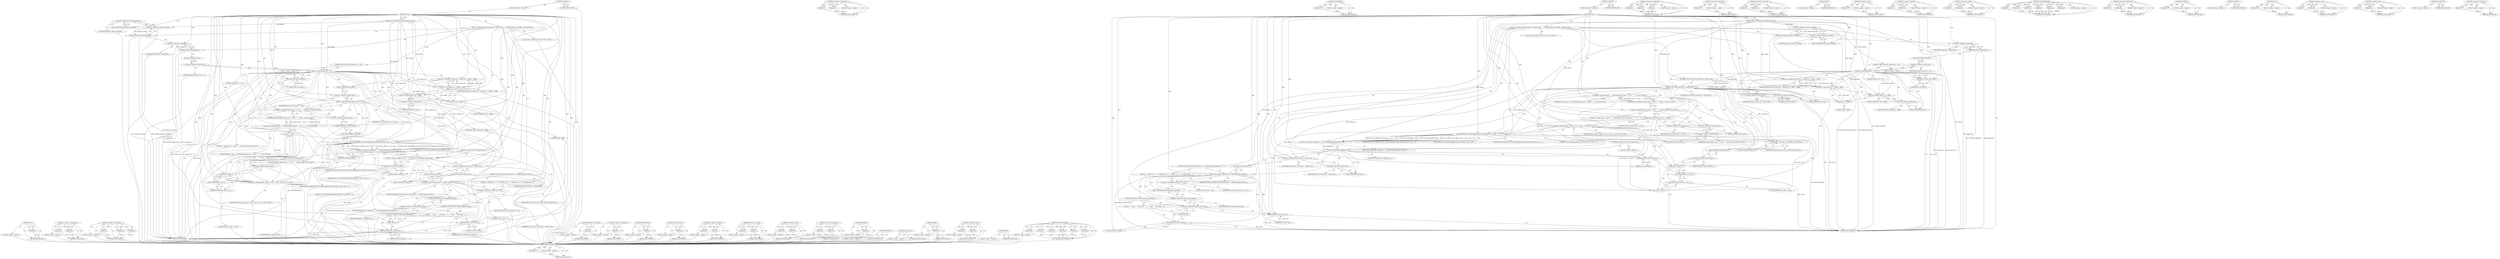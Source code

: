 digraph "&lt;operator&gt;.indirection" {
vulnerable_197 [label=<(METHOD,c_str)>];
vulnerable_198 [label=<(PARAM,p1)>];
vulnerable_199 [label=<(BLOCK,&lt;empty&gt;,&lt;empty&gt;)>];
vulnerable_200 [label=<(METHOD_RETURN,ANY)>];
vulnerable_146 [label=<(METHOD,&lt;operator&gt;.assignment)>];
vulnerable_147 [label=<(PARAM,p1)>];
vulnerable_148 [label=<(PARAM,p2)>];
vulnerable_149 [label=<(BLOCK,&lt;empty&gt;,&lt;empty&gt;)>];
vulnerable_150 [label=<(METHOD_RETURN,ANY)>];
vulnerable_169 [label=<(METHOD,&lt;operator&gt;.conditional)>];
vulnerable_170 [label=<(PARAM,p1)>];
vulnerable_171 [label=<(PARAM,p2)>];
vulnerable_172 [label=<(PARAM,p3)>];
vulnerable_173 [label=<(BLOCK,&lt;empty&gt;,&lt;empty&gt;)>];
vulnerable_174 [label=<(METHOD_RETURN,ANY)>];
vulnerable_6 [label=<(METHOD,&lt;global&gt;)<SUB>1</SUB>>];
vulnerable_7 [label=<(BLOCK,&lt;empty&gt;,&lt;empty&gt;)<SUB>1</SUB>>];
vulnerable_8 [label=<(METHOD,Create)<SUB>1</SUB>>];
vulnerable_9 [label=<(PARAM,const SharedMemoryCreateOptions&amp; options)<SUB>1</SUB>>];
vulnerable_10 [label=<(BLOCK,{
  DCHECK(!options.executable);
  DCHECK(!mapp...,{
  DCHECK(!options.executable);
  DCHECK(!mapp...)<SUB>1</SUB>>];
vulnerable_11 [label=<(DCHECK,DCHECK(!options.executable))<SUB>2</SUB>>];
vulnerable_12 [label=<(&lt;operator&gt;.logicalNot,!options.executable)<SUB>2</SUB>>];
vulnerable_13 [label=<(&lt;operator&gt;.fieldAccess,options.executable)<SUB>2</SUB>>];
vulnerable_14 [label=<(IDENTIFIER,options,!options.executable)<SUB>2</SUB>>];
vulnerable_15 [label=<(FIELD_IDENTIFIER,executable,executable)<SUB>2</SUB>>];
vulnerable_16 [label=<(DCHECK,DCHECK(!mapped_file_))<SUB>3</SUB>>];
vulnerable_17 [label=<(&lt;operator&gt;.logicalNot,!mapped_file_)<SUB>3</SUB>>];
vulnerable_18 [label=<(IDENTIFIER,mapped_file_,!mapped_file_)<SUB>3</SUB>>];
vulnerable_19 [label=<(CONTROL_STRUCTURE,IF,if (options.size == 0))<SUB>4</SUB>>];
vulnerable_20 [label=<(&lt;operator&gt;.equals,options.size == 0)<SUB>4</SUB>>];
vulnerable_21 [label=<(&lt;operator&gt;.fieldAccess,options.size)<SUB>4</SUB>>];
vulnerable_22 [label=<(IDENTIFIER,options,options.size == 0)<SUB>4</SUB>>];
vulnerable_23 [label=<(FIELD_IDENTIFIER,size,size)<SUB>4</SUB>>];
vulnerable_24 [label=<(LITERAL,0,options.size == 0)<SUB>4</SUB>>];
vulnerable_25 [label=<(BLOCK,&lt;empty&gt;,&lt;empty&gt;)<SUB>5</SUB>>];
vulnerable_26 [label=<(RETURN,return false;,return false;)<SUB>5</SUB>>];
vulnerable_27 [label=<(LITERAL,false,return false;)<SUB>5</SUB>>];
vulnerable_28 [label="<(LOCAL,uint32 rounded_size: uint32)<SUB>7</SUB>>"];
vulnerable_29 [label=<(&lt;operator&gt;.assignment,rounded_size = (options.size + 0xffff) &amp; ~0xffff)<SUB>7</SUB>>];
vulnerable_30 [label=<(IDENTIFIER,rounded_size,rounded_size = (options.size + 0xffff) &amp; ~0xffff)<SUB>7</SUB>>];
vulnerable_31 [label=<(&lt;operator&gt;.and,(options.size + 0xffff) &amp; ~0xffff)<SUB>7</SUB>>];
vulnerable_32 [label=<(&lt;operator&gt;.addition,options.size + 0xffff)<SUB>7</SUB>>];
vulnerable_33 [label=<(&lt;operator&gt;.fieldAccess,options.size)<SUB>7</SUB>>];
vulnerable_34 [label=<(IDENTIFIER,options,options.size + 0xffff)<SUB>7</SUB>>];
vulnerable_35 [label=<(FIELD_IDENTIFIER,size,size)<SUB>7</SUB>>];
vulnerable_36 [label=<(LITERAL,0xffff,options.size + 0xffff)<SUB>7</SUB>>];
vulnerable_37 [label=<(&lt;operator&gt;.not,~0xffff)<SUB>7</SUB>>];
vulnerable_38 [label=<(LITERAL,0xffff,~0xffff)<SUB>7</SUB>>];
vulnerable_39 [label="<(&lt;operator&gt;.assignment,name_ = ASCIIToWide(options.name == NULL ? &quot;&quot; :...)<SUB>8</SUB>>"];
vulnerable_40 [label="<(IDENTIFIER,name_,name_ = ASCIIToWide(options.name == NULL ? &quot;&quot; :...)<SUB>8</SUB>>"];
vulnerable_41 [label="<(ASCIIToWide,ASCIIToWide(options.name == NULL ? &quot;&quot; : *option...)<SUB>8</SUB>>"];
vulnerable_42 [label="<(&lt;operator&gt;.conditional,options.name == NULL ? &quot;&quot; : *options.name)<SUB>8</SUB>>"];
vulnerable_43 [label=<(&lt;operator&gt;.equals,options.name == NULL)<SUB>8</SUB>>];
vulnerable_44 [label=<(&lt;operator&gt;.fieldAccess,options.name)<SUB>8</SUB>>];
vulnerable_45 [label=<(IDENTIFIER,options,options.name == NULL)<SUB>8</SUB>>];
vulnerable_46 [label=<(FIELD_IDENTIFIER,name,name)<SUB>8</SUB>>];
vulnerable_47 [label=<(IDENTIFIER,NULL,options.name == NULL)<SUB>8</SUB>>];
vulnerable_48 [label="<(LITERAL,&quot;&quot;,options.name == NULL ? &quot;&quot; : *options.name)<SUB>8</SUB>>"];
vulnerable_49 [label=<(&lt;operator&gt;.indirection,*options.name)<SUB>8</SUB>>];
vulnerable_50 [label=<(&lt;operator&gt;.fieldAccess,options.name)<SUB>8</SUB>>];
vulnerable_51 [label="<(IDENTIFIER,options,options.name == NULL ? &quot;&quot; : *options.name)<SUB>8</SUB>>"];
vulnerable_52 [label=<(FIELD_IDENTIFIER,name,name)<SUB>8</SUB>>];
vulnerable_53 [label=<(&lt;operator&gt;.assignment,mapped_file_ = CreateFileMapping(INVALID_HANDLE...)<SUB>9</SUB>>];
vulnerable_54 [label=<(IDENTIFIER,mapped_file_,mapped_file_ = CreateFileMapping(INVALID_HANDLE...)<SUB>9</SUB>>];
vulnerable_55 [label=<(CreateFileMapping,CreateFileMapping(INVALID_HANDLE_VALUE, NULL,
 ...)<SUB>9</SUB>>];
vulnerable_56 [label=<(IDENTIFIER,INVALID_HANDLE_VALUE,CreateFileMapping(INVALID_HANDLE_VALUE, NULL,
 ...)<SUB>9</SUB>>];
vulnerable_57 [label=<(IDENTIFIER,NULL,CreateFileMapping(INVALID_HANDLE_VALUE, NULL,
 ...)<SUB>9</SUB>>];
vulnerable_58 [label=<(IDENTIFIER,PAGE_READWRITE,CreateFileMapping(INVALID_HANDLE_VALUE, NULL,
 ...)<SUB>10</SUB>>];
vulnerable_59 [label=<(LITERAL,0,CreateFileMapping(INVALID_HANDLE_VALUE, NULL,
 ...)<SUB>10</SUB>>];
vulnerable_60 [label=<(&lt;operator&gt;.cast,static_cast&lt;DWORD&gt;(rounded_size))<SUB>10</SUB>>];
vulnerable_61 [label=<(UNKNOWN,DWORD,DWORD)<SUB>10</SUB>>];
vulnerable_62 [label=<(IDENTIFIER,rounded_size,static_cast&lt;DWORD&gt;(rounded_size))<SUB>10</SUB>>];
vulnerable_63 [label="<(&lt;operator&gt;.conditional,name_.empty() ? NULL : name_.c_str())<SUB>11</SUB>>"];
vulnerable_64 [label=<(empty,name_.empty())<SUB>11</SUB>>];
vulnerable_65 [label=<(&lt;operator&gt;.fieldAccess,name_.empty)<SUB>11</SUB>>];
vulnerable_66 [label=<(IDENTIFIER,name_,name_.empty())<SUB>11</SUB>>];
vulnerable_67 [label=<(FIELD_IDENTIFIER,empty,empty)<SUB>11</SUB>>];
vulnerable_68 [label="<(IDENTIFIER,NULL,name_.empty() ? NULL : name_.c_str())<SUB>11</SUB>>"];
vulnerable_69 [label=<(c_str,name_.c_str())<SUB>11</SUB>>];
vulnerable_70 [label=<(&lt;operator&gt;.fieldAccess,name_.c_str)<SUB>11</SUB>>];
vulnerable_71 [label=<(IDENTIFIER,name_,name_.c_str())<SUB>11</SUB>>];
vulnerable_72 [label=<(FIELD_IDENTIFIER,c_str,c_str)<SUB>11</SUB>>];
vulnerable_73 [label=<(CONTROL_STRUCTURE,IF,if (!mapped_file_))<SUB>12</SUB>>];
vulnerable_74 [label=<(&lt;operator&gt;.logicalNot,!mapped_file_)<SUB>12</SUB>>];
vulnerable_75 [label=<(IDENTIFIER,mapped_file_,!mapped_file_)<SUB>12</SUB>>];
vulnerable_76 [label=<(BLOCK,&lt;empty&gt;,&lt;empty&gt;)<SUB>13</SUB>>];
vulnerable_77 [label=<(RETURN,return false;,return false;)<SUB>13</SUB>>];
vulnerable_78 [label=<(LITERAL,false,return false;)<SUB>13</SUB>>];
vulnerable_79 [label=<(&lt;operator&gt;.assignment,created_size_ = options.size)<SUB>15</SUB>>];
vulnerable_80 [label=<(IDENTIFIER,created_size_,created_size_ = options.size)<SUB>15</SUB>>];
vulnerable_81 [label=<(&lt;operator&gt;.fieldAccess,options.size)<SUB>15</SUB>>];
vulnerable_82 [label=<(IDENTIFIER,options,created_size_ = options.size)<SUB>15</SUB>>];
vulnerable_83 [label=<(FIELD_IDENTIFIER,size,size)<SUB>15</SUB>>];
vulnerable_84 [label=<(CONTROL_STRUCTURE,IF,if (GetLastError() == ERROR_ALREADY_EXISTS))<SUB>17</SUB>>];
vulnerable_85 [label=<(&lt;operator&gt;.equals,GetLastError() == ERROR_ALREADY_EXISTS)<SUB>17</SUB>>];
vulnerable_86 [label=<(GetLastError,GetLastError())<SUB>17</SUB>>];
vulnerable_87 [label=<(IDENTIFIER,ERROR_ALREADY_EXISTS,GetLastError() == ERROR_ALREADY_EXISTS)<SUB>17</SUB>>];
vulnerable_88 [label=<(BLOCK,{
    created_size_ = 0;
    if (!options.open_...,{
    created_size_ = 0;
    if (!options.open_...)<SUB>17</SUB>>];
vulnerable_89 [label=<(&lt;operator&gt;.assignment,created_size_ = 0)<SUB>18</SUB>>];
vulnerable_90 [label=<(IDENTIFIER,created_size_,created_size_ = 0)<SUB>18</SUB>>];
vulnerable_91 [label=<(LITERAL,0,created_size_ = 0)<SUB>18</SUB>>];
vulnerable_92 [label=<(CONTROL_STRUCTURE,IF,if (!options.open_existing))<SUB>19</SUB>>];
vulnerable_93 [label=<(&lt;operator&gt;.logicalNot,!options.open_existing)<SUB>19</SUB>>];
vulnerable_94 [label=<(&lt;operator&gt;.fieldAccess,options.open_existing)<SUB>19</SUB>>];
vulnerable_95 [label=<(IDENTIFIER,options,!options.open_existing)<SUB>19</SUB>>];
vulnerable_96 [label=<(FIELD_IDENTIFIER,open_existing,open_existing)<SUB>19</SUB>>];
vulnerable_97 [label=<(BLOCK,{
      Close();
      return false;
    },{
      Close();
      return false;
    })<SUB>19</SUB>>];
vulnerable_98 [label=<(Close,Close())<SUB>20</SUB>>];
vulnerable_99 [label=<(RETURN,return false;,return false;)<SUB>21</SUB>>];
vulnerable_100 [label=<(LITERAL,false,return false;)<SUB>21</SUB>>];
vulnerable_101 [label=<(RETURN,return true;,return true;)<SUB>25</SUB>>];
vulnerable_102 [label=<(LITERAL,true,return true;)<SUB>25</SUB>>];
vulnerable_103 [label=<(METHOD_RETURN,bool)<SUB>1</SUB>>];
vulnerable_105 [label=<(METHOD_RETURN,ANY)<SUB>1</SUB>>];
vulnerable_175 [label=<(METHOD,&lt;operator&gt;.indirection)>];
vulnerable_176 [label=<(PARAM,p1)>];
vulnerable_177 [label=<(BLOCK,&lt;empty&gt;,&lt;empty&gt;)>];
vulnerable_178 [label=<(METHOD_RETURN,ANY)>];
vulnerable_132 [label=<(METHOD,&lt;operator&gt;.logicalNot)>];
vulnerable_133 [label=<(PARAM,p1)>];
vulnerable_134 [label=<(BLOCK,&lt;empty&gt;,&lt;empty&gt;)>];
vulnerable_135 [label=<(METHOD_RETURN,ANY)>];
vulnerable_165 [label=<(METHOD,ASCIIToWide)>];
vulnerable_166 [label=<(PARAM,p1)>];
vulnerable_167 [label=<(BLOCK,&lt;empty&gt;,&lt;empty&gt;)>];
vulnerable_168 [label=<(METHOD_RETURN,ANY)>];
vulnerable_161 [label=<(METHOD,&lt;operator&gt;.not)>];
vulnerable_162 [label=<(PARAM,p1)>];
vulnerable_163 [label=<(BLOCK,&lt;empty&gt;,&lt;empty&gt;)>];
vulnerable_164 [label=<(METHOD_RETURN,ANY)>];
vulnerable_156 [label=<(METHOD,&lt;operator&gt;.addition)>];
vulnerable_157 [label=<(PARAM,p1)>];
vulnerable_158 [label=<(PARAM,p2)>];
vulnerable_159 [label=<(BLOCK,&lt;empty&gt;,&lt;empty&gt;)>];
vulnerable_160 [label=<(METHOD_RETURN,ANY)>];
vulnerable_141 [label=<(METHOD,&lt;operator&gt;.equals)>];
vulnerable_142 [label=<(PARAM,p1)>];
vulnerable_143 [label=<(PARAM,p2)>];
vulnerable_144 [label=<(BLOCK,&lt;empty&gt;,&lt;empty&gt;)>];
vulnerable_145 [label=<(METHOD_RETURN,ANY)>];
vulnerable_188 [label=<(METHOD,&lt;operator&gt;.cast)>];
vulnerable_189 [label=<(PARAM,p1)>];
vulnerable_190 [label=<(PARAM,p2)>];
vulnerable_191 [label=<(BLOCK,&lt;empty&gt;,&lt;empty&gt;)>];
vulnerable_192 [label=<(METHOD_RETURN,ANY)>];
vulnerable_136 [label=<(METHOD,&lt;operator&gt;.fieldAccess)>];
vulnerable_137 [label=<(PARAM,p1)>];
vulnerable_138 [label=<(PARAM,p2)>];
vulnerable_139 [label=<(BLOCK,&lt;empty&gt;,&lt;empty&gt;)>];
vulnerable_140 [label=<(METHOD_RETURN,ANY)>];
vulnerable_128 [label=<(METHOD,DCHECK)>];
vulnerable_129 [label=<(PARAM,p1)>];
vulnerable_130 [label=<(BLOCK,&lt;empty&gt;,&lt;empty&gt;)>];
vulnerable_131 [label=<(METHOD_RETURN,ANY)>];
vulnerable_122 [label=<(METHOD,&lt;global&gt;)<SUB>1</SUB>>];
vulnerable_123 [label=<(BLOCK,&lt;empty&gt;,&lt;empty&gt;)>];
vulnerable_124 [label=<(METHOD_RETURN,ANY)>];
vulnerable_201 [label=<(METHOD,GetLastError)>];
vulnerable_202 [label=<(BLOCK,&lt;empty&gt;,&lt;empty&gt;)>];
vulnerable_203 [label=<(METHOD_RETURN,ANY)>];
vulnerable_193 [label=<(METHOD,empty)>];
vulnerable_194 [label=<(PARAM,p1)>];
vulnerable_195 [label=<(BLOCK,&lt;empty&gt;,&lt;empty&gt;)>];
vulnerable_196 [label=<(METHOD_RETURN,ANY)>];
vulnerable_151 [label=<(METHOD,&lt;operator&gt;.and)>];
vulnerable_152 [label=<(PARAM,p1)>];
vulnerable_153 [label=<(PARAM,p2)>];
vulnerable_154 [label=<(BLOCK,&lt;empty&gt;,&lt;empty&gt;)>];
vulnerable_155 [label=<(METHOD_RETURN,ANY)>];
vulnerable_204 [label=<(METHOD,Close)>];
vulnerable_205 [label=<(BLOCK,&lt;empty&gt;,&lt;empty&gt;)>];
vulnerable_206 [label=<(METHOD_RETURN,ANY)>];
vulnerable_179 [label=<(METHOD,CreateFileMapping)>];
vulnerable_180 [label=<(PARAM,p1)>];
vulnerable_181 [label=<(PARAM,p2)>];
vulnerable_182 [label=<(PARAM,p3)>];
vulnerable_183 [label=<(PARAM,p4)>];
vulnerable_184 [label=<(PARAM,p5)>];
vulnerable_185 [label=<(PARAM,p6)>];
vulnerable_186 [label=<(BLOCK,&lt;empty&gt;,&lt;empty&gt;)>];
vulnerable_187 [label=<(METHOD_RETURN,ANY)>];
fixed_207 [label=<(METHOD,empty)>];
fixed_208 [label=<(PARAM,p1)>];
fixed_209 [label=<(BLOCK,&lt;empty&gt;,&lt;empty&gt;)>];
fixed_210 [label=<(METHOD_RETURN,ANY)>];
fixed_155 [label=<(METHOD,&lt;operator&gt;.assignment)>];
fixed_156 [label=<(PARAM,p1)>];
fixed_157 [label=<(PARAM,p2)>];
fixed_158 [label=<(BLOCK,&lt;empty&gt;,&lt;empty&gt;)>];
fixed_159 [label=<(METHOD_RETURN,ANY)>];
fixed_179 [label=<(METHOD,ASCIIToWide)>];
fixed_180 [label=<(PARAM,p1)>];
fixed_181 [label=<(BLOCK,&lt;empty&gt;,&lt;empty&gt;)>];
fixed_182 [label=<(METHOD_RETURN,ANY)>];
fixed_6 [label=<(METHOD,&lt;global&gt;)<SUB>1</SUB>>];
fixed_7 [label=<(BLOCK,&lt;empty&gt;,&lt;empty&gt;)<SUB>1</SUB>>];
fixed_8 [label=<(METHOD,Create)<SUB>1</SUB>>];
fixed_9 [label=<(PARAM,const SharedMemoryCreateOptions&amp; options)<SUB>1</SUB>>];
fixed_10 [label=<(BLOCK,{
  DCHECK(!options.executable);
  DCHECK(!mapp...,{
  DCHECK(!options.executable);
  DCHECK(!mapp...)<SUB>1</SUB>>];
fixed_11 [label=<(DCHECK,DCHECK(!options.executable))<SUB>2</SUB>>];
fixed_12 [label=<(&lt;operator&gt;.logicalNot,!options.executable)<SUB>2</SUB>>];
fixed_13 [label=<(&lt;operator&gt;.fieldAccess,options.executable)<SUB>2</SUB>>];
fixed_14 [label=<(IDENTIFIER,options,!options.executable)<SUB>2</SUB>>];
fixed_15 [label=<(FIELD_IDENTIFIER,executable,executable)<SUB>2</SUB>>];
fixed_16 [label=<(DCHECK,DCHECK(!mapped_file_))<SUB>3</SUB>>];
fixed_17 [label=<(&lt;operator&gt;.logicalNot,!mapped_file_)<SUB>3</SUB>>];
fixed_18 [label=<(IDENTIFIER,mapped_file_,!mapped_file_)<SUB>3</SUB>>];
fixed_19 [label=<(CONTROL_STRUCTURE,IF,if (options.size == 0))<SUB>4</SUB>>];
fixed_20 [label=<(&lt;operator&gt;.equals,options.size == 0)<SUB>4</SUB>>];
fixed_21 [label=<(&lt;operator&gt;.fieldAccess,options.size)<SUB>4</SUB>>];
fixed_22 [label=<(IDENTIFIER,options,options.size == 0)<SUB>4</SUB>>];
fixed_23 [label=<(FIELD_IDENTIFIER,size,size)<SUB>4</SUB>>];
fixed_24 [label=<(LITERAL,0,options.size == 0)<SUB>4</SUB>>];
fixed_25 [label=<(BLOCK,&lt;empty&gt;,&lt;empty&gt;)<SUB>5</SUB>>];
fixed_26 [label=<(RETURN,return false;,return false;)<SUB>5</SUB>>];
fixed_27 [label=<(LITERAL,false,return false;)<SUB>5</SUB>>];
fixed_28 [label="<(LOCAL,uint32 rounded_size: uint32)<SUB>7</SUB>>"];
fixed_29 [label=<(&lt;operator&gt;.assignment,rounded_size = (options.size + 0xffff) &amp; ~0xffff)<SUB>7</SUB>>];
fixed_30 [label=<(IDENTIFIER,rounded_size,rounded_size = (options.size + 0xffff) &amp; ~0xffff)<SUB>7</SUB>>];
fixed_31 [label=<(&lt;operator&gt;.and,(options.size + 0xffff) &amp; ~0xffff)<SUB>7</SUB>>];
fixed_32 [label=<(&lt;operator&gt;.addition,options.size + 0xffff)<SUB>7</SUB>>];
fixed_33 [label=<(&lt;operator&gt;.fieldAccess,options.size)<SUB>7</SUB>>];
fixed_34 [label=<(IDENTIFIER,options,options.size + 0xffff)<SUB>7</SUB>>];
fixed_35 [label=<(FIELD_IDENTIFIER,size,size)<SUB>7</SUB>>];
fixed_36 [label=<(LITERAL,0xffff,options.size + 0xffff)<SUB>7</SUB>>];
fixed_37 [label=<(&lt;operator&gt;.not,~0xffff)<SUB>7</SUB>>];
fixed_38 [label=<(LITERAL,0xffff,~0xffff)<SUB>7</SUB>>];
fixed_39 [label=<(CONTROL_STRUCTURE,IF,if (rounded_size &lt; options.size))<SUB>8</SUB>>];
fixed_40 [label=<(&lt;operator&gt;.lessThan,rounded_size &lt; options.size)<SUB>8</SUB>>];
fixed_41 [label=<(IDENTIFIER,rounded_size,rounded_size &lt; options.size)<SUB>8</SUB>>];
fixed_42 [label=<(&lt;operator&gt;.fieldAccess,options.size)<SUB>8</SUB>>];
fixed_43 [label=<(IDENTIFIER,options,rounded_size &lt; options.size)<SUB>8</SUB>>];
fixed_44 [label=<(FIELD_IDENTIFIER,size,size)<SUB>8</SUB>>];
fixed_45 [label=<(BLOCK,&lt;empty&gt;,&lt;empty&gt;)<SUB>9</SUB>>];
fixed_46 [label=<(RETURN,return false;,return false;)<SUB>9</SUB>>];
fixed_47 [label=<(LITERAL,false,return false;)<SUB>9</SUB>>];
fixed_48 [label="<(&lt;operator&gt;.assignment,name_ = ASCIIToWide(options.name == NULL ? &quot;&quot; :...)<SUB>10</SUB>>"];
fixed_49 [label="<(IDENTIFIER,name_,name_ = ASCIIToWide(options.name == NULL ? &quot;&quot; :...)<SUB>10</SUB>>"];
fixed_50 [label="<(ASCIIToWide,ASCIIToWide(options.name == NULL ? &quot;&quot; : *option...)<SUB>10</SUB>>"];
fixed_51 [label="<(&lt;operator&gt;.conditional,options.name == NULL ? &quot;&quot; : *options.name)<SUB>10</SUB>>"];
fixed_52 [label=<(&lt;operator&gt;.equals,options.name == NULL)<SUB>10</SUB>>];
fixed_53 [label=<(&lt;operator&gt;.fieldAccess,options.name)<SUB>10</SUB>>];
fixed_54 [label=<(IDENTIFIER,options,options.name == NULL)<SUB>10</SUB>>];
fixed_55 [label=<(FIELD_IDENTIFIER,name,name)<SUB>10</SUB>>];
fixed_56 [label=<(IDENTIFIER,NULL,options.name == NULL)<SUB>10</SUB>>];
fixed_57 [label="<(LITERAL,&quot;&quot;,options.name == NULL ? &quot;&quot; : *options.name)<SUB>10</SUB>>"];
fixed_58 [label=<(&lt;operator&gt;.indirection,*options.name)<SUB>10</SUB>>];
fixed_59 [label=<(&lt;operator&gt;.fieldAccess,options.name)<SUB>10</SUB>>];
fixed_60 [label="<(IDENTIFIER,options,options.name == NULL ? &quot;&quot; : *options.name)<SUB>10</SUB>>"];
fixed_61 [label=<(FIELD_IDENTIFIER,name,name)<SUB>10</SUB>>];
fixed_62 [label=<(&lt;operator&gt;.assignment,mapped_file_ = CreateFileMapping(INVALID_HANDLE...)<SUB>11</SUB>>];
fixed_63 [label=<(IDENTIFIER,mapped_file_,mapped_file_ = CreateFileMapping(INVALID_HANDLE...)<SUB>11</SUB>>];
fixed_64 [label=<(CreateFileMapping,CreateFileMapping(INVALID_HANDLE_VALUE, NULL,
 ...)<SUB>11</SUB>>];
fixed_65 [label=<(IDENTIFIER,INVALID_HANDLE_VALUE,CreateFileMapping(INVALID_HANDLE_VALUE, NULL,
 ...)<SUB>11</SUB>>];
fixed_66 [label=<(IDENTIFIER,NULL,CreateFileMapping(INVALID_HANDLE_VALUE, NULL,
 ...)<SUB>11</SUB>>];
fixed_67 [label=<(IDENTIFIER,PAGE_READWRITE,CreateFileMapping(INVALID_HANDLE_VALUE, NULL,
 ...)<SUB>12</SUB>>];
fixed_68 [label=<(LITERAL,0,CreateFileMapping(INVALID_HANDLE_VALUE, NULL,
 ...)<SUB>12</SUB>>];
fixed_69 [label=<(&lt;operator&gt;.cast,static_cast&lt;DWORD&gt;(rounded_size))<SUB>12</SUB>>];
fixed_70 [label=<(UNKNOWN,DWORD,DWORD)<SUB>12</SUB>>];
fixed_71 [label=<(IDENTIFIER,rounded_size,static_cast&lt;DWORD&gt;(rounded_size))<SUB>12</SUB>>];
fixed_72 [label="<(&lt;operator&gt;.conditional,name_.empty() ? NULL : name_.c_str())<SUB>13</SUB>>"];
fixed_73 [label=<(empty,name_.empty())<SUB>13</SUB>>];
fixed_74 [label=<(&lt;operator&gt;.fieldAccess,name_.empty)<SUB>13</SUB>>];
fixed_75 [label=<(IDENTIFIER,name_,name_.empty())<SUB>13</SUB>>];
fixed_76 [label=<(FIELD_IDENTIFIER,empty,empty)<SUB>13</SUB>>];
fixed_77 [label="<(IDENTIFIER,NULL,name_.empty() ? NULL : name_.c_str())<SUB>13</SUB>>"];
fixed_78 [label=<(c_str,name_.c_str())<SUB>13</SUB>>];
fixed_79 [label=<(&lt;operator&gt;.fieldAccess,name_.c_str)<SUB>13</SUB>>];
fixed_80 [label=<(IDENTIFIER,name_,name_.c_str())<SUB>13</SUB>>];
fixed_81 [label=<(FIELD_IDENTIFIER,c_str,c_str)<SUB>13</SUB>>];
fixed_82 [label=<(CONTROL_STRUCTURE,IF,if (!mapped_file_))<SUB>14</SUB>>];
fixed_83 [label=<(&lt;operator&gt;.logicalNot,!mapped_file_)<SUB>14</SUB>>];
fixed_84 [label=<(IDENTIFIER,mapped_file_,!mapped_file_)<SUB>14</SUB>>];
fixed_85 [label=<(BLOCK,&lt;empty&gt;,&lt;empty&gt;)<SUB>15</SUB>>];
fixed_86 [label=<(RETURN,return false;,return false;)<SUB>15</SUB>>];
fixed_87 [label=<(LITERAL,false,return false;)<SUB>15</SUB>>];
fixed_88 [label=<(&lt;operator&gt;.assignment,created_size_ = options.size)<SUB>17</SUB>>];
fixed_89 [label=<(IDENTIFIER,created_size_,created_size_ = options.size)<SUB>17</SUB>>];
fixed_90 [label=<(&lt;operator&gt;.fieldAccess,options.size)<SUB>17</SUB>>];
fixed_91 [label=<(IDENTIFIER,options,created_size_ = options.size)<SUB>17</SUB>>];
fixed_92 [label=<(FIELD_IDENTIFIER,size,size)<SUB>17</SUB>>];
fixed_93 [label=<(CONTROL_STRUCTURE,IF,if (GetLastError() == ERROR_ALREADY_EXISTS))<SUB>19</SUB>>];
fixed_94 [label=<(&lt;operator&gt;.equals,GetLastError() == ERROR_ALREADY_EXISTS)<SUB>19</SUB>>];
fixed_95 [label=<(GetLastError,GetLastError())<SUB>19</SUB>>];
fixed_96 [label=<(IDENTIFIER,ERROR_ALREADY_EXISTS,GetLastError() == ERROR_ALREADY_EXISTS)<SUB>19</SUB>>];
fixed_97 [label=<(BLOCK,{
    created_size_ = 0;
    if (!options.open_...,{
    created_size_ = 0;
    if (!options.open_...)<SUB>19</SUB>>];
fixed_98 [label=<(&lt;operator&gt;.assignment,created_size_ = 0)<SUB>20</SUB>>];
fixed_99 [label=<(IDENTIFIER,created_size_,created_size_ = 0)<SUB>20</SUB>>];
fixed_100 [label=<(LITERAL,0,created_size_ = 0)<SUB>20</SUB>>];
fixed_101 [label=<(CONTROL_STRUCTURE,IF,if (!options.open_existing))<SUB>21</SUB>>];
fixed_102 [label=<(&lt;operator&gt;.logicalNot,!options.open_existing)<SUB>21</SUB>>];
fixed_103 [label=<(&lt;operator&gt;.fieldAccess,options.open_existing)<SUB>21</SUB>>];
fixed_104 [label=<(IDENTIFIER,options,!options.open_existing)<SUB>21</SUB>>];
fixed_105 [label=<(FIELD_IDENTIFIER,open_existing,open_existing)<SUB>21</SUB>>];
fixed_106 [label=<(BLOCK,{
      Close();
      return false;
    },{
      Close();
      return false;
    })<SUB>21</SUB>>];
fixed_107 [label=<(Close,Close())<SUB>22</SUB>>];
fixed_108 [label=<(RETURN,return false;,return false;)<SUB>23</SUB>>];
fixed_109 [label=<(LITERAL,false,return false;)<SUB>23</SUB>>];
fixed_110 [label=<(RETURN,return true;,return true;)<SUB>27</SUB>>];
fixed_111 [label=<(LITERAL,true,return true;)<SUB>27</SUB>>];
fixed_112 [label=<(METHOD_RETURN,bool)<SUB>1</SUB>>];
fixed_114 [label=<(METHOD_RETURN,ANY)<SUB>1</SUB>>];
fixed_183 [label=<(METHOD,&lt;operator&gt;.conditional)>];
fixed_184 [label=<(PARAM,p1)>];
fixed_185 [label=<(PARAM,p2)>];
fixed_186 [label=<(PARAM,p3)>];
fixed_187 [label=<(BLOCK,&lt;empty&gt;,&lt;empty&gt;)>];
fixed_188 [label=<(METHOD_RETURN,ANY)>];
fixed_141 [label=<(METHOD,&lt;operator&gt;.logicalNot)>];
fixed_142 [label=<(PARAM,p1)>];
fixed_143 [label=<(BLOCK,&lt;empty&gt;,&lt;empty&gt;)>];
fixed_144 [label=<(METHOD_RETURN,ANY)>];
fixed_174 [label=<(METHOD,&lt;operator&gt;.lessThan)>];
fixed_175 [label=<(PARAM,p1)>];
fixed_176 [label=<(PARAM,p2)>];
fixed_177 [label=<(BLOCK,&lt;empty&gt;,&lt;empty&gt;)>];
fixed_178 [label=<(METHOD_RETURN,ANY)>];
fixed_218 [label=<(METHOD,Close)>];
fixed_219 [label=<(BLOCK,&lt;empty&gt;,&lt;empty&gt;)>];
fixed_220 [label=<(METHOD_RETURN,ANY)>];
fixed_170 [label=<(METHOD,&lt;operator&gt;.not)>];
fixed_171 [label=<(PARAM,p1)>];
fixed_172 [label=<(BLOCK,&lt;empty&gt;,&lt;empty&gt;)>];
fixed_173 [label=<(METHOD_RETURN,ANY)>];
fixed_165 [label=<(METHOD,&lt;operator&gt;.addition)>];
fixed_166 [label=<(PARAM,p1)>];
fixed_167 [label=<(PARAM,p2)>];
fixed_168 [label=<(BLOCK,&lt;empty&gt;,&lt;empty&gt;)>];
fixed_169 [label=<(METHOD_RETURN,ANY)>];
fixed_150 [label=<(METHOD,&lt;operator&gt;.equals)>];
fixed_151 [label=<(PARAM,p1)>];
fixed_152 [label=<(PARAM,p2)>];
fixed_153 [label=<(BLOCK,&lt;empty&gt;,&lt;empty&gt;)>];
fixed_154 [label=<(METHOD_RETURN,ANY)>];
fixed_193 [label=<(METHOD,CreateFileMapping)>];
fixed_194 [label=<(PARAM,p1)>];
fixed_195 [label=<(PARAM,p2)>];
fixed_196 [label=<(PARAM,p3)>];
fixed_197 [label=<(PARAM,p4)>];
fixed_198 [label=<(PARAM,p5)>];
fixed_199 [label=<(PARAM,p6)>];
fixed_200 [label=<(BLOCK,&lt;empty&gt;,&lt;empty&gt;)>];
fixed_201 [label=<(METHOD_RETURN,ANY)>];
fixed_145 [label=<(METHOD,&lt;operator&gt;.fieldAccess)>];
fixed_146 [label=<(PARAM,p1)>];
fixed_147 [label=<(PARAM,p2)>];
fixed_148 [label=<(BLOCK,&lt;empty&gt;,&lt;empty&gt;)>];
fixed_149 [label=<(METHOD_RETURN,ANY)>];
fixed_137 [label=<(METHOD,DCHECK)>];
fixed_138 [label=<(PARAM,p1)>];
fixed_139 [label=<(BLOCK,&lt;empty&gt;,&lt;empty&gt;)>];
fixed_140 [label=<(METHOD_RETURN,ANY)>];
fixed_131 [label=<(METHOD,&lt;global&gt;)<SUB>1</SUB>>];
fixed_132 [label=<(BLOCK,&lt;empty&gt;,&lt;empty&gt;)>];
fixed_133 [label=<(METHOD_RETURN,ANY)>];
fixed_211 [label=<(METHOD,c_str)>];
fixed_212 [label=<(PARAM,p1)>];
fixed_213 [label=<(BLOCK,&lt;empty&gt;,&lt;empty&gt;)>];
fixed_214 [label=<(METHOD_RETURN,ANY)>];
fixed_202 [label=<(METHOD,&lt;operator&gt;.cast)>];
fixed_203 [label=<(PARAM,p1)>];
fixed_204 [label=<(PARAM,p2)>];
fixed_205 [label=<(BLOCK,&lt;empty&gt;,&lt;empty&gt;)>];
fixed_206 [label=<(METHOD_RETURN,ANY)>];
fixed_160 [label=<(METHOD,&lt;operator&gt;.and)>];
fixed_161 [label=<(PARAM,p1)>];
fixed_162 [label=<(PARAM,p2)>];
fixed_163 [label=<(BLOCK,&lt;empty&gt;,&lt;empty&gt;)>];
fixed_164 [label=<(METHOD_RETURN,ANY)>];
fixed_215 [label=<(METHOD,GetLastError)>];
fixed_216 [label=<(BLOCK,&lt;empty&gt;,&lt;empty&gt;)>];
fixed_217 [label=<(METHOD_RETURN,ANY)>];
fixed_189 [label=<(METHOD,&lt;operator&gt;.indirection)>];
fixed_190 [label=<(PARAM,p1)>];
fixed_191 [label=<(BLOCK,&lt;empty&gt;,&lt;empty&gt;)>];
fixed_192 [label=<(METHOD_RETURN,ANY)>];
vulnerable_197 -> vulnerable_198  [key=0, label="AST: "];
vulnerable_197 -> vulnerable_198  [key=1, label="DDG: "];
vulnerable_197 -> vulnerable_199  [key=0, label="AST: "];
vulnerable_197 -> vulnerable_200  [key=0, label="AST: "];
vulnerable_197 -> vulnerable_200  [key=1, label="CFG: "];
vulnerable_198 -> vulnerable_200  [key=0, label="DDG: p1"];
vulnerable_199 -> fixed_207  [key=0];
vulnerable_200 -> fixed_207  [key=0];
vulnerable_146 -> vulnerable_147  [key=0, label="AST: "];
vulnerable_146 -> vulnerable_147  [key=1, label="DDG: "];
vulnerable_146 -> vulnerable_149  [key=0, label="AST: "];
vulnerable_146 -> vulnerable_148  [key=0, label="AST: "];
vulnerable_146 -> vulnerable_148  [key=1, label="DDG: "];
vulnerable_146 -> vulnerable_150  [key=0, label="AST: "];
vulnerable_146 -> vulnerable_150  [key=1, label="CFG: "];
vulnerable_147 -> vulnerable_150  [key=0, label="DDG: p1"];
vulnerable_148 -> vulnerable_150  [key=0, label="DDG: p2"];
vulnerable_149 -> fixed_207  [key=0];
vulnerable_150 -> fixed_207  [key=0];
vulnerable_169 -> vulnerable_170  [key=0, label="AST: "];
vulnerable_169 -> vulnerable_170  [key=1, label="DDG: "];
vulnerable_169 -> vulnerable_173  [key=0, label="AST: "];
vulnerable_169 -> vulnerable_171  [key=0, label="AST: "];
vulnerable_169 -> vulnerable_171  [key=1, label="DDG: "];
vulnerable_169 -> vulnerable_174  [key=0, label="AST: "];
vulnerable_169 -> vulnerable_174  [key=1, label="CFG: "];
vulnerable_169 -> vulnerable_172  [key=0, label="AST: "];
vulnerable_169 -> vulnerable_172  [key=1, label="DDG: "];
vulnerable_170 -> vulnerable_174  [key=0, label="DDG: p1"];
vulnerable_171 -> vulnerable_174  [key=0, label="DDG: p2"];
vulnerable_172 -> vulnerable_174  [key=0, label="DDG: p3"];
vulnerable_173 -> fixed_207  [key=0];
vulnerable_174 -> fixed_207  [key=0];
vulnerable_6 -> vulnerable_7  [key=0, label="AST: "];
vulnerable_6 -> vulnerable_105  [key=0, label="AST: "];
vulnerable_6 -> vulnerable_105  [key=1, label="CFG: "];
vulnerable_7 -> vulnerable_8  [key=0, label="AST: "];
vulnerable_8 -> vulnerable_9  [key=0, label="AST: "];
vulnerable_8 -> vulnerable_9  [key=1, label="DDG: "];
vulnerable_8 -> vulnerable_10  [key=0, label="AST: "];
vulnerable_8 -> vulnerable_103  [key=0, label="AST: "];
vulnerable_8 -> vulnerable_15  [key=0, label="CFG: "];
vulnerable_8 -> vulnerable_101  [key=0, label="DDG: "];
vulnerable_8 -> vulnerable_102  [key=0, label="DDG: "];
vulnerable_8 -> vulnerable_17  [key=0, label="DDG: "];
vulnerable_8 -> vulnerable_20  [key=0, label="DDG: "];
vulnerable_8 -> vulnerable_26  [key=0, label="DDG: "];
vulnerable_8 -> vulnerable_31  [key=0, label="DDG: "];
vulnerable_8 -> vulnerable_41  [key=0, label="DDG: "];
vulnerable_8 -> vulnerable_55  [key=0, label="DDG: "];
vulnerable_8 -> vulnerable_74  [key=0, label="DDG: "];
vulnerable_8 -> vulnerable_77  [key=0, label="DDG: "];
vulnerable_8 -> vulnerable_85  [key=0, label="DDG: "];
vulnerable_8 -> vulnerable_89  [key=0, label="DDG: "];
vulnerable_8 -> vulnerable_27  [key=0, label="DDG: "];
vulnerable_8 -> vulnerable_32  [key=0, label="DDG: "];
vulnerable_8 -> vulnerable_37  [key=0, label="DDG: "];
vulnerable_8 -> vulnerable_42  [key=0, label="DDG: "];
vulnerable_8 -> vulnerable_60  [key=0, label="DDG: "];
vulnerable_8 -> vulnerable_63  [key=0, label="DDG: "];
vulnerable_8 -> vulnerable_78  [key=0, label="DDG: "];
vulnerable_8 -> vulnerable_43  [key=0, label="DDG: "];
vulnerable_8 -> vulnerable_98  [key=0, label="DDG: "];
vulnerable_8 -> vulnerable_99  [key=0, label="DDG: "];
vulnerable_8 -> vulnerable_100  [key=0, label="DDG: "];
vulnerable_9 -> vulnerable_103  [key=0, label="DDG: options"];
vulnerable_9 -> vulnerable_79  [key=0, label="DDG: options"];
vulnerable_9 -> vulnerable_12  [key=0, label="DDG: options"];
vulnerable_9 -> vulnerable_20  [key=0, label="DDG: options"];
vulnerable_9 -> vulnerable_31  [key=0, label="DDG: options"];
vulnerable_9 -> vulnerable_32  [key=0, label="DDG: options"];
vulnerable_9 -> vulnerable_43  [key=0, label="DDG: options"];
vulnerable_9 -> vulnerable_93  [key=0, label="DDG: options"];
vulnerable_10 -> vulnerable_11  [key=0, label="AST: "];
vulnerable_10 -> vulnerable_16  [key=0, label="AST: "];
vulnerable_10 -> vulnerable_19  [key=0, label="AST: "];
vulnerable_10 -> vulnerable_28  [key=0, label="AST: "];
vulnerable_10 -> vulnerable_29  [key=0, label="AST: "];
vulnerable_10 -> vulnerable_39  [key=0, label="AST: "];
vulnerable_10 -> vulnerable_53  [key=0, label="AST: "];
vulnerable_10 -> vulnerable_73  [key=0, label="AST: "];
vulnerable_10 -> vulnerable_79  [key=0, label="AST: "];
vulnerable_10 -> vulnerable_84  [key=0, label="AST: "];
vulnerable_10 -> vulnerable_101  [key=0, label="AST: "];
vulnerable_11 -> vulnerable_12  [key=0, label="AST: "];
vulnerable_11 -> vulnerable_17  [key=0, label="CFG: "];
vulnerable_11 -> vulnerable_103  [key=0, label="DDG: !options.executable"];
vulnerable_11 -> vulnerable_103  [key=1, label="DDG: DCHECK(!options.executable)"];
vulnerable_12 -> vulnerable_13  [key=0, label="AST: "];
vulnerable_12 -> vulnerable_11  [key=0, label="CFG: "];
vulnerable_12 -> vulnerable_11  [key=1, label="DDG: options.executable"];
vulnerable_12 -> vulnerable_103  [key=0, label="DDG: options.executable"];
vulnerable_13 -> vulnerable_14  [key=0, label="AST: "];
vulnerable_13 -> vulnerable_15  [key=0, label="AST: "];
vulnerable_13 -> vulnerable_12  [key=0, label="CFG: "];
vulnerable_14 -> fixed_207  [key=0];
vulnerable_15 -> vulnerable_13  [key=0, label="CFG: "];
vulnerable_16 -> vulnerable_17  [key=0, label="AST: "];
vulnerable_16 -> vulnerable_23  [key=0, label="CFG: "];
vulnerable_16 -> vulnerable_103  [key=0, label="DDG: !mapped_file_"];
vulnerable_16 -> vulnerable_103  [key=1, label="DDG: DCHECK(!mapped_file_)"];
vulnerable_17 -> vulnerable_18  [key=0, label="AST: "];
vulnerable_17 -> vulnerable_16  [key=0, label="CFG: "];
vulnerable_17 -> vulnerable_16  [key=1, label="DDG: mapped_file_"];
vulnerable_17 -> vulnerable_103  [key=0, label="DDG: mapped_file_"];
vulnerable_18 -> fixed_207  [key=0];
vulnerable_19 -> vulnerable_20  [key=0, label="AST: "];
vulnerable_19 -> vulnerable_25  [key=0, label="AST: "];
vulnerable_20 -> vulnerable_21  [key=0, label="AST: "];
vulnerable_20 -> vulnerable_24  [key=0, label="AST: "];
vulnerable_20 -> vulnerable_26  [key=0, label="CFG: "];
vulnerable_20 -> vulnerable_26  [key=1, label="CDG: "];
vulnerable_20 -> vulnerable_35  [key=0, label="CFG: "];
vulnerable_20 -> vulnerable_35  [key=1, label="CDG: "];
vulnerable_20 -> vulnerable_103  [key=0, label="DDG: options.size"];
vulnerable_20 -> vulnerable_103  [key=1, label="DDG: options.size == 0"];
vulnerable_20 -> vulnerable_79  [key=0, label="DDG: options.size"];
vulnerable_20 -> vulnerable_31  [key=0, label="DDG: options.size"];
vulnerable_20 -> vulnerable_31  [key=1, label="CDG: "];
vulnerable_20 -> vulnerable_32  [key=0, label="DDG: options.size"];
vulnerable_20 -> vulnerable_32  [key=1, label="CDG: "];
vulnerable_20 -> vulnerable_60  [key=0, label="CDG: "];
vulnerable_20 -> vulnerable_64  [key=0, label="CDG: "];
vulnerable_20 -> vulnerable_42  [key=0, label="CDG: "];
vulnerable_20 -> vulnerable_37  [key=0, label="CDG: "];
vulnerable_20 -> vulnerable_46  [key=0, label="CDG: "];
vulnerable_20 -> vulnerable_67  [key=0, label="CDG: "];
vulnerable_20 -> vulnerable_74  [key=0, label="CDG: "];
vulnerable_20 -> vulnerable_29  [key=0, label="CDG: "];
vulnerable_20 -> vulnerable_65  [key=0, label="CDG: "];
vulnerable_20 -> vulnerable_44  [key=0, label="CDG: "];
vulnerable_20 -> vulnerable_43  [key=0, label="CDG: "];
vulnerable_20 -> vulnerable_33  [key=0, label="CDG: "];
vulnerable_20 -> vulnerable_61  [key=0, label="CDG: "];
vulnerable_20 -> vulnerable_53  [key=0, label="CDG: "];
vulnerable_20 -> vulnerable_41  [key=0, label="CDG: "];
vulnerable_20 -> vulnerable_63  [key=0, label="CDG: "];
vulnerable_20 -> vulnerable_55  [key=0, label="CDG: "];
vulnerable_20 -> vulnerable_39  [key=0, label="CDG: "];
vulnerable_21 -> vulnerable_22  [key=0, label="AST: "];
vulnerable_21 -> vulnerable_23  [key=0, label="AST: "];
vulnerable_21 -> vulnerable_20  [key=0, label="CFG: "];
vulnerable_22 -> fixed_207  [key=0];
vulnerable_23 -> vulnerable_21  [key=0, label="CFG: "];
vulnerable_24 -> fixed_207  [key=0];
vulnerable_25 -> vulnerable_26  [key=0, label="AST: "];
vulnerable_26 -> vulnerable_27  [key=0, label="AST: "];
vulnerable_26 -> vulnerable_103  [key=0, label="CFG: "];
vulnerable_26 -> vulnerable_103  [key=1, label="DDG: &lt;RET&gt;"];
vulnerable_27 -> vulnerable_26  [key=0, label="DDG: false"];
vulnerable_28 -> fixed_207  [key=0];
vulnerable_29 -> vulnerable_30  [key=0, label="AST: "];
vulnerable_29 -> vulnerable_31  [key=0, label="AST: "];
vulnerable_29 -> vulnerable_46  [key=0, label="CFG: "];
vulnerable_29 -> vulnerable_55  [key=0, label="DDG: rounded_size"];
vulnerable_29 -> vulnerable_60  [key=0, label="DDG: rounded_size"];
vulnerable_30 -> fixed_207  [key=0];
vulnerable_31 -> vulnerable_32  [key=0, label="AST: "];
vulnerable_31 -> vulnerable_37  [key=0, label="AST: "];
vulnerable_31 -> vulnerable_29  [key=0, label="CFG: "];
vulnerable_31 -> vulnerable_29  [key=1, label="DDG: options.size + 0xffff"];
vulnerable_31 -> vulnerable_29  [key=2, label="DDG: ~0xffff"];
vulnerable_32 -> vulnerable_33  [key=0, label="AST: "];
vulnerable_32 -> vulnerable_36  [key=0, label="AST: "];
vulnerable_32 -> vulnerable_37  [key=0, label="CFG: "];
vulnerable_33 -> vulnerable_34  [key=0, label="AST: "];
vulnerable_33 -> vulnerable_35  [key=0, label="AST: "];
vulnerable_33 -> vulnerable_32  [key=0, label="CFG: "];
vulnerable_34 -> fixed_207  [key=0];
vulnerable_35 -> vulnerable_33  [key=0, label="CFG: "];
vulnerable_36 -> fixed_207  [key=0];
vulnerable_37 -> vulnerable_38  [key=0, label="AST: "];
vulnerable_37 -> vulnerable_31  [key=0, label="CFG: "];
vulnerable_37 -> vulnerable_31  [key=1, label="DDG: 0xffff"];
vulnerable_38 -> fixed_207  [key=0];
vulnerable_39 -> vulnerable_40  [key=0, label="AST: "];
vulnerable_39 -> vulnerable_41  [key=0, label="AST: "];
vulnerable_39 -> vulnerable_61  [key=0, label="CFG: "];
vulnerable_39 -> vulnerable_64  [key=0, label="DDG: name_"];
vulnerable_39 -> vulnerable_69  [key=0, label="DDG: name_"];
vulnerable_40 -> fixed_207  [key=0];
vulnerable_41 -> vulnerable_42  [key=0, label="AST: "];
vulnerable_41 -> vulnerable_39  [key=0, label="CFG: "];
vulnerable_41 -> vulnerable_39  [key=1, label="DDG: options.name == NULL ? &quot;&quot; : *options.name"];
vulnerable_42 -> vulnerable_43  [key=0, label="AST: "];
vulnerable_42 -> vulnerable_48  [key=0, label="AST: "];
vulnerable_42 -> vulnerable_49  [key=0, label="AST: "];
vulnerable_42 -> vulnerable_41  [key=0, label="CFG: "];
vulnerable_43 -> vulnerable_44  [key=0, label="AST: "];
vulnerable_43 -> vulnerable_47  [key=0, label="AST: "];
vulnerable_43 -> vulnerable_42  [key=0, label="CFG: "];
vulnerable_43 -> vulnerable_52  [key=0, label="CFG: "];
vulnerable_43 -> vulnerable_52  [key=1, label="CDG: "];
vulnerable_43 -> vulnerable_55  [key=0, label="DDG: NULL"];
vulnerable_43 -> vulnerable_63  [key=0, label="DDG: NULL"];
vulnerable_43 -> vulnerable_49  [key=0, label="CDG: "];
vulnerable_43 -> vulnerable_50  [key=0, label="CDG: "];
vulnerable_44 -> vulnerable_45  [key=0, label="AST: "];
vulnerable_44 -> vulnerable_46  [key=0, label="AST: "];
vulnerable_44 -> vulnerable_43  [key=0, label="CFG: "];
vulnerable_45 -> fixed_207  [key=0];
vulnerable_46 -> vulnerable_44  [key=0, label="CFG: "];
vulnerable_47 -> fixed_207  [key=0];
vulnerable_48 -> fixed_207  [key=0];
vulnerable_49 -> vulnerable_50  [key=0, label="AST: "];
vulnerable_49 -> vulnerable_42  [key=0, label="CFG: "];
vulnerable_50 -> vulnerable_51  [key=0, label="AST: "];
vulnerable_50 -> vulnerable_52  [key=0, label="AST: "];
vulnerable_50 -> vulnerable_49  [key=0, label="CFG: "];
vulnerable_51 -> fixed_207  [key=0];
vulnerable_52 -> vulnerable_50  [key=0, label="CFG: "];
vulnerable_53 -> vulnerable_54  [key=0, label="AST: "];
vulnerable_53 -> vulnerable_55  [key=0, label="AST: "];
vulnerable_53 -> vulnerable_74  [key=0, label="CFG: "];
vulnerable_53 -> vulnerable_74  [key=1, label="DDG: mapped_file_"];
vulnerable_54 -> fixed_207  [key=0];
vulnerable_55 -> vulnerable_56  [key=0, label="AST: "];
vulnerable_55 -> vulnerable_57  [key=0, label="AST: "];
vulnerable_55 -> vulnerable_58  [key=0, label="AST: "];
vulnerable_55 -> vulnerable_59  [key=0, label="AST: "];
vulnerable_55 -> vulnerable_60  [key=0, label="AST: "];
vulnerable_55 -> vulnerable_63  [key=0, label="AST: "];
vulnerable_55 -> vulnerable_53  [key=0, label="CFG: "];
vulnerable_55 -> vulnerable_53  [key=1, label="DDG: INVALID_HANDLE_VALUE"];
vulnerable_55 -> vulnerable_53  [key=2, label="DDG: 0"];
vulnerable_55 -> vulnerable_53  [key=3, label="DDG: name_.empty() ? NULL : name_.c_str()"];
vulnerable_55 -> vulnerable_53  [key=4, label="DDG: static_cast&lt;DWORD&gt;(rounded_size)"];
vulnerable_55 -> vulnerable_53  [key=5, label="DDG: NULL"];
vulnerable_55 -> vulnerable_53  [key=6, label="DDG: PAGE_READWRITE"];
vulnerable_55 -> vulnerable_103  [key=0, label="DDG: PAGE_READWRITE"];
vulnerable_56 -> fixed_207  [key=0];
vulnerable_57 -> fixed_207  [key=0];
vulnerable_58 -> fixed_207  [key=0];
vulnerable_59 -> fixed_207  [key=0];
vulnerable_60 -> vulnerable_61  [key=0, label="AST: "];
vulnerable_60 -> vulnerable_62  [key=0, label="AST: "];
vulnerable_60 -> vulnerable_67  [key=0, label="CFG: "];
vulnerable_61 -> vulnerable_60  [key=0, label="CFG: "];
vulnerable_62 -> fixed_207  [key=0];
vulnerable_63 -> vulnerable_64  [key=0, label="AST: "];
vulnerable_63 -> vulnerable_68  [key=0, label="AST: "];
vulnerable_63 -> vulnerable_69  [key=0, label="AST: "];
vulnerable_63 -> vulnerable_55  [key=0, label="CFG: "];
vulnerable_64 -> vulnerable_65  [key=0, label="AST: "];
vulnerable_64 -> vulnerable_63  [key=0, label="CFG: "];
vulnerable_64 -> vulnerable_72  [key=0, label="CFG: "];
vulnerable_64 -> vulnerable_72  [key=1, label="CDG: "];
vulnerable_64 -> vulnerable_69  [key=0, label="CDG: "];
vulnerable_64 -> vulnerable_70  [key=0, label="CDG: "];
vulnerable_65 -> vulnerable_66  [key=0, label="AST: "];
vulnerable_65 -> vulnerable_67  [key=0, label="AST: "];
vulnerable_65 -> vulnerable_64  [key=0, label="CFG: "];
vulnerable_66 -> fixed_207  [key=0];
vulnerable_67 -> vulnerable_65  [key=0, label="CFG: "];
vulnerable_68 -> fixed_207  [key=0];
vulnerable_69 -> vulnerable_70  [key=0, label="AST: "];
vulnerable_69 -> vulnerable_63  [key=0, label="CFG: "];
vulnerable_69 -> vulnerable_63  [key=1, label="DDG: name_.c_str"];
vulnerable_69 -> vulnerable_55  [key=0, label="DDG: name_.c_str"];
vulnerable_70 -> vulnerable_71  [key=0, label="AST: "];
vulnerable_70 -> vulnerable_72  [key=0, label="AST: "];
vulnerable_70 -> vulnerable_69  [key=0, label="CFG: "];
vulnerable_71 -> fixed_207  [key=0];
vulnerable_72 -> vulnerable_70  [key=0, label="CFG: "];
vulnerable_73 -> vulnerable_74  [key=0, label="AST: "];
vulnerable_73 -> vulnerable_76  [key=0, label="AST: "];
vulnerable_74 -> vulnerable_75  [key=0, label="AST: "];
vulnerable_74 -> vulnerable_77  [key=0, label="CFG: "];
vulnerable_74 -> vulnerable_77  [key=1, label="CDG: "];
vulnerable_74 -> vulnerable_83  [key=0, label="CFG: "];
vulnerable_74 -> vulnerable_83  [key=1, label="CDG: "];
vulnerable_74 -> vulnerable_81  [key=0, label="CDG: "];
vulnerable_74 -> vulnerable_85  [key=0, label="CDG: "];
vulnerable_74 -> vulnerable_79  [key=0, label="CDG: "];
vulnerable_74 -> vulnerable_86  [key=0, label="CDG: "];
vulnerable_75 -> fixed_207  [key=0];
vulnerable_76 -> vulnerable_77  [key=0, label="AST: "];
vulnerable_77 -> vulnerable_78  [key=0, label="AST: "];
vulnerable_77 -> vulnerable_103  [key=0, label="CFG: "];
vulnerable_77 -> vulnerable_103  [key=1, label="DDG: &lt;RET&gt;"];
vulnerable_78 -> vulnerable_77  [key=0, label="DDG: false"];
vulnerable_79 -> vulnerable_80  [key=0, label="AST: "];
vulnerable_79 -> vulnerable_81  [key=0, label="AST: "];
vulnerable_79 -> vulnerable_86  [key=0, label="CFG: "];
vulnerable_80 -> fixed_207  [key=0];
vulnerable_81 -> vulnerable_82  [key=0, label="AST: "];
vulnerable_81 -> vulnerable_83  [key=0, label="AST: "];
vulnerable_81 -> vulnerable_79  [key=0, label="CFG: "];
vulnerable_82 -> fixed_207  [key=0];
vulnerable_83 -> vulnerable_81  [key=0, label="CFG: "];
vulnerable_84 -> vulnerable_85  [key=0, label="AST: "];
vulnerable_84 -> vulnerable_88  [key=0, label="AST: "];
vulnerable_85 -> vulnerable_86  [key=0, label="AST: "];
vulnerable_85 -> vulnerable_87  [key=0, label="AST: "];
vulnerable_85 -> vulnerable_89  [key=0, label="CFG: "];
vulnerable_85 -> vulnerable_89  [key=1, label="CDG: "];
vulnerable_85 -> vulnerable_101  [key=0, label="CFG: "];
vulnerable_85 -> vulnerable_101  [key=1, label="CDG: "];
vulnerable_85 -> vulnerable_103  [key=0, label="DDG: ERROR_ALREADY_EXISTS"];
vulnerable_85 -> vulnerable_94  [key=0, label="CDG: "];
vulnerable_85 -> vulnerable_96  [key=0, label="CDG: "];
vulnerable_85 -> vulnerable_93  [key=0, label="CDG: "];
vulnerable_86 -> vulnerable_85  [key=0, label="CFG: "];
vulnerable_87 -> fixed_207  [key=0];
vulnerable_88 -> vulnerable_89  [key=0, label="AST: "];
vulnerable_88 -> vulnerable_92  [key=0, label="AST: "];
vulnerable_89 -> vulnerable_90  [key=0, label="AST: "];
vulnerable_89 -> vulnerable_91  [key=0, label="AST: "];
vulnerable_89 -> vulnerable_96  [key=0, label="CFG: "];
vulnerable_90 -> fixed_207  [key=0];
vulnerable_91 -> fixed_207  [key=0];
vulnerable_92 -> vulnerable_93  [key=0, label="AST: "];
vulnerable_92 -> vulnerable_97  [key=0, label="AST: "];
vulnerable_93 -> vulnerable_94  [key=0, label="AST: "];
vulnerable_93 -> vulnerable_98  [key=0, label="CFG: "];
vulnerable_93 -> vulnerable_98  [key=1, label="CDG: "];
vulnerable_93 -> vulnerable_101  [key=0, label="CFG: "];
vulnerable_93 -> vulnerable_101  [key=1, label="CDG: "];
vulnerable_93 -> vulnerable_99  [key=0, label="CDG: "];
vulnerable_94 -> vulnerable_95  [key=0, label="AST: "];
vulnerable_94 -> vulnerable_96  [key=0, label="AST: "];
vulnerable_94 -> vulnerable_93  [key=0, label="CFG: "];
vulnerable_95 -> fixed_207  [key=0];
vulnerable_96 -> vulnerable_94  [key=0, label="CFG: "];
vulnerable_97 -> vulnerable_98  [key=0, label="AST: "];
vulnerable_97 -> vulnerable_99  [key=0, label="AST: "];
vulnerable_98 -> vulnerable_99  [key=0, label="CFG: "];
vulnerable_99 -> vulnerable_100  [key=0, label="AST: "];
vulnerable_99 -> vulnerable_103  [key=0, label="CFG: "];
vulnerable_99 -> vulnerable_103  [key=1, label="DDG: &lt;RET&gt;"];
vulnerable_100 -> vulnerable_99  [key=0, label="DDG: false"];
vulnerable_101 -> vulnerable_102  [key=0, label="AST: "];
vulnerable_101 -> vulnerable_103  [key=0, label="CFG: "];
vulnerable_101 -> vulnerable_103  [key=1, label="DDG: &lt;RET&gt;"];
vulnerable_102 -> vulnerable_101  [key=0, label="DDG: true"];
vulnerable_103 -> fixed_207  [key=0];
vulnerable_105 -> fixed_207  [key=0];
vulnerable_175 -> vulnerable_176  [key=0, label="AST: "];
vulnerable_175 -> vulnerable_176  [key=1, label="DDG: "];
vulnerable_175 -> vulnerable_177  [key=0, label="AST: "];
vulnerable_175 -> vulnerable_178  [key=0, label="AST: "];
vulnerable_175 -> vulnerable_178  [key=1, label="CFG: "];
vulnerable_176 -> vulnerable_178  [key=0, label="DDG: p1"];
vulnerable_177 -> fixed_207  [key=0];
vulnerable_178 -> fixed_207  [key=0];
vulnerable_132 -> vulnerable_133  [key=0, label="AST: "];
vulnerable_132 -> vulnerable_133  [key=1, label="DDG: "];
vulnerable_132 -> vulnerable_134  [key=0, label="AST: "];
vulnerable_132 -> vulnerable_135  [key=0, label="AST: "];
vulnerable_132 -> vulnerable_135  [key=1, label="CFG: "];
vulnerable_133 -> vulnerable_135  [key=0, label="DDG: p1"];
vulnerable_134 -> fixed_207  [key=0];
vulnerable_135 -> fixed_207  [key=0];
vulnerable_165 -> vulnerable_166  [key=0, label="AST: "];
vulnerable_165 -> vulnerable_166  [key=1, label="DDG: "];
vulnerable_165 -> vulnerable_167  [key=0, label="AST: "];
vulnerable_165 -> vulnerable_168  [key=0, label="AST: "];
vulnerable_165 -> vulnerable_168  [key=1, label="CFG: "];
vulnerable_166 -> vulnerable_168  [key=0, label="DDG: p1"];
vulnerable_167 -> fixed_207  [key=0];
vulnerable_168 -> fixed_207  [key=0];
vulnerable_161 -> vulnerable_162  [key=0, label="AST: "];
vulnerable_161 -> vulnerable_162  [key=1, label="DDG: "];
vulnerable_161 -> vulnerable_163  [key=0, label="AST: "];
vulnerable_161 -> vulnerable_164  [key=0, label="AST: "];
vulnerable_161 -> vulnerable_164  [key=1, label="CFG: "];
vulnerable_162 -> vulnerable_164  [key=0, label="DDG: p1"];
vulnerable_163 -> fixed_207  [key=0];
vulnerable_164 -> fixed_207  [key=0];
vulnerable_156 -> vulnerable_157  [key=0, label="AST: "];
vulnerable_156 -> vulnerable_157  [key=1, label="DDG: "];
vulnerable_156 -> vulnerable_159  [key=0, label="AST: "];
vulnerable_156 -> vulnerable_158  [key=0, label="AST: "];
vulnerable_156 -> vulnerable_158  [key=1, label="DDG: "];
vulnerable_156 -> vulnerable_160  [key=0, label="AST: "];
vulnerable_156 -> vulnerable_160  [key=1, label="CFG: "];
vulnerable_157 -> vulnerable_160  [key=0, label="DDG: p1"];
vulnerable_158 -> vulnerable_160  [key=0, label="DDG: p2"];
vulnerable_159 -> fixed_207  [key=0];
vulnerable_160 -> fixed_207  [key=0];
vulnerable_141 -> vulnerable_142  [key=0, label="AST: "];
vulnerable_141 -> vulnerable_142  [key=1, label="DDG: "];
vulnerable_141 -> vulnerable_144  [key=0, label="AST: "];
vulnerable_141 -> vulnerable_143  [key=0, label="AST: "];
vulnerable_141 -> vulnerable_143  [key=1, label="DDG: "];
vulnerable_141 -> vulnerable_145  [key=0, label="AST: "];
vulnerable_141 -> vulnerable_145  [key=1, label="CFG: "];
vulnerable_142 -> vulnerable_145  [key=0, label="DDG: p1"];
vulnerable_143 -> vulnerable_145  [key=0, label="DDG: p2"];
vulnerable_144 -> fixed_207  [key=0];
vulnerable_145 -> fixed_207  [key=0];
vulnerable_188 -> vulnerable_189  [key=0, label="AST: "];
vulnerable_188 -> vulnerable_189  [key=1, label="DDG: "];
vulnerable_188 -> vulnerable_191  [key=0, label="AST: "];
vulnerable_188 -> vulnerable_190  [key=0, label="AST: "];
vulnerable_188 -> vulnerable_190  [key=1, label="DDG: "];
vulnerable_188 -> vulnerable_192  [key=0, label="AST: "];
vulnerable_188 -> vulnerable_192  [key=1, label="CFG: "];
vulnerable_189 -> vulnerable_192  [key=0, label="DDG: p1"];
vulnerable_190 -> vulnerable_192  [key=0, label="DDG: p2"];
vulnerable_191 -> fixed_207  [key=0];
vulnerable_192 -> fixed_207  [key=0];
vulnerable_136 -> vulnerable_137  [key=0, label="AST: "];
vulnerable_136 -> vulnerable_137  [key=1, label="DDG: "];
vulnerable_136 -> vulnerable_139  [key=0, label="AST: "];
vulnerable_136 -> vulnerable_138  [key=0, label="AST: "];
vulnerable_136 -> vulnerable_138  [key=1, label="DDG: "];
vulnerable_136 -> vulnerable_140  [key=0, label="AST: "];
vulnerable_136 -> vulnerable_140  [key=1, label="CFG: "];
vulnerable_137 -> vulnerable_140  [key=0, label="DDG: p1"];
vulnerable_138 -> vulnerable_140  [key=0, label="DDG: p2"];
vulnerable_139 -> fixed_207  [key=0];
vulnerable_140 -> fixed_207  [key=0];
vulnerable_128 -> vulnerable_129  [key=0, label="AST: "];
vulnerable_128 -> vulnerable_129  [key=1, label="DDG: "];
vulnerable_128 -> vulnerable_130  [key=0, label="AST: "];
vulnerable_128 -> vulnerable_131  [key=0, label="AST: "];
vulnerable_128 -> vulnerable_131  [key=1, label="CFG: "];
vulnerable_129 -> vulnerable_131  [key=0, label="DDG: p1"];
vulnerable_130 -> fixed_207  [key=0];
vulnerable_131 -> fixed_207  [key=0];
vulnerable_122 -> vulnerable_123  [key=0, label="AST: "];
vulnerable_122 -> vulnerable_124  [key=0, label="AST: "];
vulnerable_122 -> vulnerable_124  [key=1, label="CFG: "];
vulnerable_123 -> fixed_207  [key=0];
vulnerable_124 -> fixed_207  [key=0];
vulnerable_201 -> vulnerable_202  [key=0, label="AST: "];
vulnerable_201 -> vulnerable_203  [key=0, label="AST: "];
vulnerable_201 -> vulnerable_203  [key=1, label="CFG: "];
vulnerable_202 -> fixed_207  [key=0];
vulnerable_203 -> fixed_207  [key=0];
vulnerable_193 -> vulnerable_194  [key=0, label="AST: "];
vulnerable_193 -> vulnerable_194  [key=1, label="DDG: "];
vulnerable_193 -> vulnerable_195  [key=0, label="AST: "];
vulnerable_193 -> vulnerable_196  [key=0, label="AST: "];
vulnerable_193 -> vulnerable_196  [key=1, label="CFG: "];
vulnerable_194 -> vulnerable_196  [key=0, label="DDG: p1"];
vulnerable_195 -> fixed_207  [key=0];
vulnerable_196 -> fixed_207  [key=0];
vulnerable_151 -> vulnerable_152  [key=0, label="AST: "];
vulnerable_151 -> vulnerable_152  [key=1, label="DDG: "];
vulnerable_151 -> vulnerable_154  [key=0, label="AST: "];
vulnerable_151 -> vulnerable_153  [key=0, label="AST: "];
vulnerable_151 -> vulnerable_153  [key=1, label="DDG: "];
vulnerable_151 -> vulnerable_155  [key=0, label="AST: "];
vulnerable_151 -> vulnerable_155  [key=1, label="CFG: "];
vulnerable_152 -> vulnerable_155  [key=0, label="DDG: p1"];
vulnerable_153 -> vulnerable_155  [key=0, label="DDG: p2"];
vulnerable_154 -> fixed_207  [key=0];
vulnerable_155 -> fixed_207  [key=0];
vulnerable_204 -> vulnerable_205  [key=0, label="AST: "];
vulnerable_204 -> vulnerable_206  [key=0, label="AST: "];
vulnerable_204 -> vulnerable_206  [key=1, label="CFG: "];
vulnerable_205 -> fixed_207  [key=0];
vulnerable_206 -> fixed_207  [key=0];
vulnerable_179 -> vulnerable_180  [key=0, label="AST: "];
vulnerable_179 -> vulnerable_180  [key=1, label="DDG: "];
vulnerable_179 -> vulnerable_186  [key=0, label="AST: "];
vulnerable_179 -> vulnerable_181  [key=0, label="AST: "];
vulnerable_179 -> vulnerable_181  [key=1, label="DDG: "];
vulnerable_179 -> vulnerable_187  [key=0, label="AST: "];
vulnerable_179 -> vulnerable_187  [key=1, label="CFG: "];
vulnerable_179 -> vulnerable_182  [key=0, label="AST: "];
vulnerable_179 -> vulnerable_182  [key=1, label="DDG: "];
vulnerable_179 -> vulnerable_183  [key=0, label="AST: "];
vulnerable_179 -> vulnerable_183  [key=1, label="DDG: "];
vulnerable_179 -> vulnerable_184  [key=0, label="AST: "];
vulnerable_179 -> vulnerable_184  [key=1, label="DDG: "];
vulnerable_179 -> vulnerable_185  [key=0, label="AST: "];
vulnerable_179 -> vulnerable_185  [key=1, label="DDG: "];
vulnerable_180 -> vulnerable_187  [key=0, label="DDG: p1"];
vulnerable_181 -> vulnerable_187  [key=0, label="DDG: p2"];
vulnerable_182 -> vulnerable_187  [key=0, label="DDG: p3"];
vulnerable_183 -> vulnerable_187  [key=0, label="DDG: p4"];
vulnerable_184 -> vulnerable_187  [key=0, label="DDG: p5"];
vulnerable_185 -> vulnerable_187  [key=0, label="DDG: p6"];
vulnerable_186 -> fixed_207  [key=0];
vulnerable_187 -> fixed_207  [key=0];
fixed_207 -> fixed_208  [key=0, label="AST: "];
fixed_207 -> fixed_208  [key=1, label="DDG: "];
fixed_207 -> fixed_209  [key=0, label="AST: "];
fixed_207 -> fixed_210  [key=0, label="AST: "];
fixed_207 -> fixed_210  [key=1, label="CFG: "];
fixed_208 -> fixed_210  [key=0, label="DDG: p1"];
fixed_155 -> fixed_156  [key=0, label="AST: "];
fixed_155 -> fixed_156  [key=1, label="DDG: "];
fixed_155 -> fixed_158  [key=0, label="AST: "];
fixed_155 -> fixed_157  [key=0, label="AST: "];
fixed_155 -> fixed_157  [key=1, label="DDG: "];
fixed_155 -> fixed_159  [key=0, label="AST: "];
fixed_155 -> fixed_159  [key=1, label="CFG: "];
fixed_156 -> fixed_159  [key=0, label="DDG: p1"];
fixed_157 -> fixed_159  [key=0, label="DDG: p2"];
fixed_179 -> fixed_180  [key=0, label="AST: "];
fixed_179 -> fixed_180  [key=1, label="DDG: "];
fixed_179 -> fixed_181  [key=0, label="AST: "];
fixed_179 -> fixed_182  [key=0, label="AST: "];
fixed_179 -> fixed_182  [key=1, label="CFG: "];
fixed_180 -> fixed_182  [key=0, label="DDG: p1"];
fixed_6 -> fixed_7  [key=0, label="AST: "];
fixed_6 -> fixed_114  [key=0, label="AST: "];
fixed_6 -> fixed_114  [key=1, label="CFG: "];
fixed_7 -> fixed_8  [key=0, label="AST: "];
fixed_8 -> fixed_9  [key=0, label="AST: "];
fixed_8 -> fixed_9  [key=1, label="DDG: "];
fixed_8 -> fixed_10  [key=0, label="AST: "];
fixed_8 -> fixed_112  [key=0, label="AST: "];
fixed_8 -> fixed_15  [key=0, label="CFG: "];
fixed_8 -> fixed_110  [key=0, label="DDG: "];
fixed_8 -> fixed_111  [key=0, label="DDG: "];
fixed_8 -> fixed_17  [key=0, label="DDG: "];
fixed_8 -> fixed_20  [key=0, label="DDG: "];
fixed_8 -> fixed_26  [key=0, label="DDG: "];
fixed_8 -> fixed_31  [key=0, label="DDG: "];
fixed_8 -> fixed_40  [key=0, label="DDG: "];
fixed_8 -> fixed_46  [key=0, label="DDG: "];
fixed_8 -> fixed_50  [key=0, label="DDG: "];
fixed_8 -> fixed_64  [key=0, label="DDG: "];
fixed_8 -> fixed_83  [key=0, label="DDG: "];
fixed_8 -> fixed_86  [key=0, label="DDG: "];
fixed_8 -> fixed_94  [key=0, label="DDG: "];
fixed_8 -> fixed_98  [key=0, label="DDG: "];
fixed_8 -> fixed_27  [key=0, label="DDG: "];
fixed_8 -> fixed_32  [key=0, label="DDG: "];
fixed_8 -> fixed_37  [key=0, label="DDG: "];
fixed_8 -> fixed_47  [key=0, label="DDG: "];
fixed_8 -> fixed_51  [key=0, label="DDG: "];
fixed_8 -> fixed_69  [key=0, label="DDG: "];
fixed_8 -> fixed_72  [key=0, label="DDG: "];
fixed_8 -> fixed_87  [key=0, label="DDG: "];
fixed_8 -> fixed_52  [key=0, label="DDG: "];
fixed_8 -> fixed_107  [key=0, label="DDG: "];
fixed_8 -> fixed_108  [key=0, label="DDG: "];
fixed_8 -> fixed_109  [key=0, label="DDG: "];
fixed_9 -> fixed_112  [key=0, label="DDG: options"];
fixed_9 -> fixed_88  [key=0, label="DDG: options"];
fixed_9 -> fixed_12  [key=0, label="DDG: options"];
fixed_9 -> fixed_20  [key=0, label="DDG: options"];
fixed_9 -> fixed_31  [key=0, label="DDG: options"];
fixed_9 -> fixed_40  [key=0, label="DDG: options"];
fixed_9 -> fixed_32  [key=0, label="DDG: options"];
fixed_9 -> fixed_52  [key=0, label="DDG: options"];
fixed_9 -> fixed_102  [key=0, label="DDG: options"];
fixed_10 -> fixed_11  [key=0, label="AST: "];
fixed_10 -> fixed_16  [key=0, label="AST: "];
fixed_10 -> fixed_19  [key=0, label="AST: "];
fixed_10 -> fixed_28  [key=0, label="AST: "];
fixed_10 -> fixed_29  [key=0, label="AST: "];
fixed_10 -> fixed_39  [key=0, label="AST: "];
fixed_10 -> fixed_48  [key=0, label="AST: "];
fixed_10 -> fixed_62  [key=0, label="AST: "];
fixed_10 -> fixed_82  [key=0, label="AST: "];
fixed_10 -> fixed_88  [key=0, label="AST: "];
fixed_10 -> fixed_93  [key=0, label="AST: "];
fixed_10 -> fixed_110  [key=0, label="AST: "];
fixed_11 -> fixed_12  [key=0, label="AST: "];
fixed_11 -> fixed_17  [key=0, label="CFG: "];
fixed_11 -> fixed_112  [key=0, label="DDG: !options.executable"];
fixed_11 -> fixed_112  [key=1, label="DDG: DCHECK(!options.executable)"];
fixed_12 -> fixed_13  [key=0, label="AST: "];
fixed_12 -> fixed_11  [key=0, label="CFG: "];
fixed_12 -> fixed_11  [key=1, label="DDG: options.executable"];
fixed_12 -> fixed_112  [key=0, label="DDG: options.executable"];
fixed_13 -> fixed_14  [key=0, label="AST: "];
fixed_13 -> fixed_15  [key=0, label="AST: "];
fixed_13 -> fixed_12  [key=0, label="CFG: "];
fixed_15 -> fixed_13  [key=0, label="CFG: "];
fixed_16 -> fixed_17  [key=0, label="AST: "];
fixed_16 -> fixed_23  [key=0, label="CFG: "];
fixed_16 -> fixed_112  [key=0, label="DDG: !mapped_file_"];
fixed_16 -> fixed_112  [key=1, label="DDG: DCHECK(!mapped_file_)"];
fixed_17 -> fixed_18  [key=0, label="AST: "];
fixed_17 -> fixed_16  [key=0, label="CFG: "];
fixed_17 -> fixed_16  [key=1, label="DDG: mapped_file_"];
fixed_17 -> fixed_112  [key=0, label="DDG: mapped_file_"];
fixed_19 -> fixed_20  [key=0, label="AST: "];
fixed_19 -> fixed_25  [key=0, label="AST: "];
fixed_20 -> fixed_21  [key=0, label="AST: "];
fixed_20 -> fixed_24  [key=0, label="AST: "];
fixed_20 -> fixed_26  [key=0, label="CFG: "];
fixed_20 -> fixed_26  [key=1, label="CDG: "];
fixed_20 -> fixed_35  [key=0, label="CFG: "];
fixed_20 -> fixed_35  [key=1, label="CDG: "];
fixed_20 -> fixed_112  [key=0, label="DDG: options.size"];
fixed_20 -> fixed_112  [key=1, label="DDG: options.size == 0"];
fixed_20 -> fixed_31  [key=0, label="DDG: options.size"];
fixed_20 -> fixed_31  [key=1, label="CDG: "];
fixed_20 -> fixed_40  [key=0, label="DDG: options.size"];
fixed_20 -> fixed_40  [key=1, label="CDG: "];
fixed_20 -> fixed_32  [key=0, label="DDG: options.size"];
fixed_20 -> fixed_32  [key=1, label="CDG: "];
fixed_20 -> fixed_42  [key=0, label="CDG: "];
fixed_20 -> fixed_37  [key=0, label="CDG: "];
fixed_20 -> fixed_29  [key=0, label="CDG: "];
fixed_20 -> fixed_44  [key=0, label="CDG: "];
fixed_20 -> fixed_33  [key=0, label="CDG: "];
fixed_21 -> fixed_22  [key=0, label="AST: "];
fixed_21 -> fixed_23  [key=0, label="AST: "];
fixed_21 -> fixed_20  [key=0, label="CFG: "];
fixed_23 -> fixed_21  [key=0, label="CFG: "];
fixed_25 -> fixed_26  [key=0, label="AST: "];
fixed_26 -> fixed_27  [key=0, label="AST: "];
fixed_26 -> fixed_112  [key=0, label="CFG: "];
fixed_26 -> fixed_112  [key=1, label="DDG: &lt;RET&gt;"];
fixed_27 -> fixed_26  [key=0, label="DDG: false"];
fixed_29 -> fixed_30  [key=0, label="AST: "];
fixed_29 -> fixed_31  [key=0, label="AST: "];
fixed_29 -> fixed_44  [key=0, label="CFG: "];
fixed_29 -> fixed_40  [key=0, label="DDG: rounded_size"];
fixed_31 -> fixed_32  [key=0, label="AST: "];
fixed_31 -> fixed_37  [key=0, label="AST: "];
fixed_31 -> fixed_29  [key=0, label="CFG: "];
fixed_31 -> fixed_29  [key=1, label="DDG: options.size + 0xffff"];
fixed_31 -> fixed_29  [key=2, label="DDG: ~0xffff"];
fixed_32 -> fixed_33  [key=0, label="AST: "];
fixed_32 -> fixed_36  [key=0, label="AST: "];
fixed_32 -> fixed_37  [key=0, label="CFG: "];
fixed_33 -> fixed_34  [key=0, label="AST: "];
fixed_33 -> fixed_35  [key=0, label="AST: "];
fixed_33 -> fixed_32  [key=0, label="CFG: "];
fixed_35 -> fixed_33  [key=0, label="CFG: "];
fixed_37 -> fixed_38  [key=0, label="AST: "];
fixed_37 -> fixed_31  [key=0, label="CFG: "];
fixed_37 -> fixed_31  [key=1, label="DDG: 0xffff"];
fixed_39 -> fixed_40  [key=0, label="AST: "];
fixed_39 -> fixed_45  [key=0, label="AST: "];
fixed_40 -> fixed_41  [key=0, label="AST: "];
fixed_40 -> fixed_42  [key=0, label="AST: "];
fixed_40 -> fixed_46  [key=0, label="CFG: "];
fixed_40 -> fixed_46  [key=1, label="CDG: "];
fixed_40 -> fixed_55  [key=0, label="CFG: "];
fixed_40 -> fixed_55  [key=1, label="CDG: "];
fixed_40 -> fixed_88  [key=0, label="DDG: options.size"];
fixed_40 -> fixed_64  [key=0, label="DDG: rounded_size"];
fixed_40 -> fixed_64  [key=1, label="CDG: "];
fixed_40 -> fixed_69  [key=0, label="DDG: rounded_size"];
fixed_40 -> fixed_69  [key=1, label="CDG: "];
fixed_40 -> fixed_48  [key=0, label="CDG: "];
fixed_40 -> fixed_73  [key=0, label="CDG: "];
fixed_40 -> fixed_51  [key=0, label="CDG: "];
fixed_40 -> fixed_52  [key=0, label="CDG: "];
fixed_40 -> fixed_72  [key=0, label="CDG: "];
fixed_40 -> fixed_74  [key=0, label="CDG: "];
fixed_40 -> fixed_76  [key=0, label="CDG: "];
fixed_40 -> fixed_50  [key=0, label="CDG: "];
fixed_40 -> fixed_83  [key=0, label="CDG: "];
fixed_40 -> fixed_53  [key=0, label="CDG: "];
fixed_40 -> fixed_70  [key=0, label="CDG: "];
fixed_40 -> fixed_62  [key=0, label="CDG: "];
fixed_42 -> fixed_43  [key=0, label="AST: "];
fixed_42 -> fixed_44  [key=0, label="AST: "];
fixed_42 -> fixed_40  [key=0, label="CFG: "];
fixed_44 -> fixed_42  [key=0, label="CFG: "];
fixed_45 -> fixed_46  [key=0, label="AST: "];
fixed_46 -> fixed_47  [key=0, label="AST: "];
fixed_46 -> fixed_112  [key=0, label="CFG: "];
fixed_46 -> fixed_112  [key=1, label="DDG: &lt;RET&gt;"];
fixed_47 -> fixed_46  [key=0, label="DDG: false"];
fixed_48 -> fixed_49  [key=0, label="AST: "];
fixed_48 -> fixed_50  [key=0, label="AST: "];
fixed_48 -> fixed_70  [key=0, label="CFG: "];
fixed_48 -> fixed_73  [key=0, label="DDG: name_"];
fixed_48 -> fixed_78  [key=0, label="DDG: name_"];
fixed_50 -> fixed_51  [key=0, label="AST: "];
fixed_50 -> fixed_48  [key=0, label="CFG: "];
fixed_50 -> fixed_48  [key=1, label="DDG: options.name == NULL ? &quot;&quot; : *options.name"];
fixed_51 -> fixed_52  [key=0, label="AST: "];
fixed_51 -> fixed_57  [key=0, label="AST: "];
fixed_51 -> fixed_58  [key=0, label="AST: "];
fixed_51 -> fixed_50  [key=0, label="CFG: "];
fixed_52 -> fixed_53  [key=0, label="AST: "];
fixed_52 -> fixed_56  [key=0, label="AST: "];
fixed_52 -> fixed_51  [key=0, label="CFG: "];
fixed_52 -> fixed_61  [key=0, label="CFG: "];
fixed_52 -> fixed_61  [key=1, label="CDG: "];
fixed_52 -> fixed_64  [key=0, label="DDG: NULL"];
fixed_52 -> fixed_72  [key=0, label="DDG: NULL"];
fixed_52 -> fixed_59  [key=0, label="CDG: "];
fixed_52 -> fixed_58  [key=0, label="CDG: "];
fixed_53 -> fixed_54  [key=0, label="AST: "];
fixed_53 -> fixed_55  [key=0, label="AST: "];
fixed_53 -> fixed_52  [key=0, label="CFG: "];
fixed_55 -> fixed_53  [key=0, label="CFG: "];
fixed_58 -> fixed_59  [key=0, label="AST: "];
fixed_58 -> fixed_51  [key=0, label="CFG: "];
fixed_59 -> fixed_60  [key=0, label="AST: "];
fixed_59 -> fixed_61  [key=0, label="AST: "];
fixed_59 -> fixed_58  [key=0, label="CFG: "];
fixed_61 -> fixed_59  [key=0, label="CFG: "];
fixed_62 -> fixed_63  [key=0, label="AST: "];
fixed_62 -> fixed_64  [key=0, label="AST: "];
fixed_62 -> fixed_83  [key=0, label="CFG: "];
fixed_62 -> fixed_83  [key=1, label="DDG: mapped_file_"];
fixed_64 -> fixed_65  [key=0, label="AST: "];
fixed_64 -> fixed_66  [key=0, label="AST: "];
fixed_64 -> fixed_67  [key=0, label="AST: "];
fixed_64 -> fixed_68  [key=0, label="AST: "];
fixed_64 -> fixed_69  [key=0, label="AST: "];
fixed_64 -> fixed_72  [key=0, label="AST: "];
fixed_64 -> fixed_62  [key=0, label="CFG: "];
fixed_64 -> fixed_62  [key=1, label="DDG: PAGE_READWRITE"];
fixed_64 -> fixed_62  [key=2, label="DDG: 0"];
fixed_64 -> fixed_62  [key=3, label="DDG: INVALID_HANDLE_VALUE"];
fixed_64 -> fixed_62  [key=4, label="DDG: NULL"];
fixed_64 -> fixed_62  [key=5, label="DDG: name_.empty() ? NULL : name_.c_str()"];
fixed_64 -> fixed_62  [key=6, label="DDG: static_cast&lt;DWORD&gt;(rounded_size)"];
fixed_64 -> fixed_112  [key=0, label="DDG: PAGE_READWRITE"];
fixed_69 -> fixed_70  [key=0, label="AST: "];
fixed_69 -> fixed_71  [key=0, label="AST: "];
fixed_69 -> fixed_76  [key=0, label="CFG: "];
fixed_70 -> fixed_69  [key=0, label="CFG: "];
fixed_72 -> fixed_73  [key=0, label="AST: "];
fixed_72 -> fixed_77  [key=0, label="AST: "];
fixed_72 -> fixed_78  [key=0, label="AST: "];
fixed_72 -> fixed_64  [key=0, label="CFG: "];
fixed_73 -> fixed_74  [key=0, label="AST: "];
fixed_73 -> fixed_72  [key=0, label="CFG: "];
fixed_73 -> fixed_81  [key=0, label="CFG: "];
fixed_73 -> fixed_81  [key=1, label="CDG: "];
fixed_73 -> fixed_79  [key=0, label="CDG: "];
fixed_73 -> fixed_78  [key=0, label="CDG: "];
fixed_74 -> fixed_75  [key=0, label="AST: "];
fixed_74 -> fixed_76  [key=0, label="AST: "];
fixed_74 -> fixed_73  [key=0, label="CFG: "];
fixed_76 -> fixed_74  [key=0, label="CFG: "];
fixed_78 -> fixed_79  [key=0, label="AST: "];
fixed_78 -> fixed_72  [key=0, label="CFG: "];
fixed_78 -> fixed_72  [key=1, label="DDG: name_.c_str"];
fixed_78 -> fixed_64  [key=0, label="DDG: name_.c_str"];
fixed_79 -> fixed_80  [key=0, label="AST: "];
fixed_79 -> fixed_81  [key=0, label="AST: "];
fixed_79 -> fixed_78  [key=0, label="CFG: "];
fixed_81 -> fixed_79  [key=0, label="CFG: "];
fixed_82 -> fixed_83  [key=0, label="AST: "];
fixed_82 -> fixed_85  [key=0, label="AST: "];
fixed_83 -> fixed_84  [key=0, label="AST: "];
fixed_83 -> fixed_86  [key=0, label="CFG: "];
fixed_83 -> fixed_86  [key=1, label="CDG: "];
fixed_83 -> fixed_92  [key=0, label="CFG: "];
fixed_83 -> fixed_92  [key=1, label="CDG: "];
fixed_83 -> fixed_94  [key=0, label="CDG: "];
fixed_83 -> fixed_95  [key=0, label="CDG: "];
fixed_83 -> fixed_90  [key=0, label="CDG: "];
fixed_83 -> fixed_88  [key=0, label="CDG: "];
fixed_85 -> fixed_86  [key=0, label="AST: "];
fixed_86 -> fixed_87  [key=0, label="AST: "];
fixed_86 -> fixed_112  [key=0, label="CFG: "];
fixed_86 -> fixed_112  [key=1, label="DDG: &lt;RET&gt;"];
fixed_87 -> fixed_86  [key=0, label="DDG: false"];
fixed_88 -> fixed_89  [key=0, label="AST: "];
fixed_88 -> fixed_90  [key=0, label="AST: "];
fixed_88 -> fixed_95  [key=0, label="CFG: "];
fixed_90 -> fixed_91  [key=0, label="AST: "];
fixed_90 -> fixed_92  [key=0, label="AST: "];
fixed_90 -> fixed_88  [key=0, label="CFG: "];
fixed_92 -> fixed_90  [key=0, label="CFG: "];
fixed_93 -> fixed_94  [key=0, label="AST: "];
fixed_93 -> fixed_97  [key=0, label="AST: "];
fixed_94 -> fixed_95  [key=0, label="AST: "];
fixed_94 -> fixed_96  [key=0, label="AST: "];
fixed_94 -> fixed_98  [key=0, label="CFG: "];
fixed_94 -> fixed_98  [key=1, label="CDG: "];
fixed_94 -> fixed_110  [key=0, label="CFG: "];
fixed_94 -> fixed_110  [key=1, label="CDG: "];
fixed_94 -> fixed_112  [key=0, label="DDG: ERROR_ALREADY_EXISTS"];
fixed_94 -> fixed_102  [key=0, label="CDG: "];
fixed_94 -> fixed_103  [key=0, label="CDG: "];
fixed_94 -> fixed_105  [key=0, label="CDG: "];
fixed_95 -> fixed_94  [key=0, label="CFG: "];
fixed_97 -> fixed_98  [key=0, label="AST: "];
fixed_97 -> fixed_101  [key=0, label="AST: "];
fixed_98 -> fixed_99  [key=0, label="AST: "];
fixed_98 -> fixed_100  [key=0, label="AST: "];
fixed_98 -> fixed_105  [key=0, label="CFG: "];
fixed_101 -> fixed_102  [key=0, label="AST: "];
fixed_101 -> fixed_106  [key=0, label="AST: "];
fixed_102 -> fixed_103  [key=0, label="AST: "];
fixed_102 -> fixed_107  [key=0, label="CFG: "];
fixed_102 -> fixed_107  [key=1, label="CDG: "];
fixed_102 -> fixed_110  [key=0, label="CFG: "];
fixed_102 -> fixed_110  [key=1, label="CDG: "];
fixed_102 -> fixed_108  [key=0, label="CDG: "];
fixed_103 -> fixed_104  [key=0, label="AST: "];
fixed_103 -> fixed_105  [key=0, label="AST: "];
fixed_103 -> fixed_102  [key=0, label="CFG: "];
fixed_105 -> fixed_103  [key=0, label="CFG: "];
fixed_106 -> fixed_107  [key=0, label="AST: "];
fixed_106 -> fixed_108  [key=0, label="AST: "];
fixed_107 -> fixed_108  [key=0, label="CFG: "];
fixed_108 -> fixed_109  [key=0, label="AST: "];
fixed_108 -> fixed_112  [key=0, label="CFG: "];
fixed_108 -> fixed_112  [key=1, label="DDG: &lt;RET&gt;"];
fixed_109 -> fixed_108  [key=0, label="DDG: false"];
fixed_110 -> fixed_111  [key=0, label="AST: "];
fixed_110 -> fixed_112  [key=0, label="CFG: "];
fixed_110 -> fixed_112  [key=1, label="DDG: &lt;RET&gt;"];
fixed_111 -> fixed_110  [key=0, label="DDG: true"];
fixed_183 -> fixed_184  [key=0, label="AST: "];
fixed_183 -> fixed_184  [key=1, label="DDG: "];
fixed_183 -> fixed_187  [key=0, label="AST: "];
fixed_183 -> fixed_185  [key=0, label="AST: "];
fixed_183 -> fixed_185  [key=1, label="DDG: "];
fixed_183 -> fixed_188  [key=0, label="AST: "];
fixed_183 -> fixed_188  [key=1, label="CFG: "];
fixed_183 -> fixed_186  [key=0, label="AST: "];
fixed_183 -> fixed_186  [key=1, label="DDG: "];
fixed_184 -> fixed_188  [key=0, label="DDG: p1"];
fixed_185 -> fixed_188  [key=0, label="DDG: p2"];
fixed_186 -> fixed_188  [key=0, label="DDG: p3"];
fixed_141 -> fixed_142  [key=0, label="AST: "];
fixed_141 -> fixed_142  [key=1, label="DDG: "];
fixed_141 -> fixed_143  [key=0, label="AST: "];
fixed_141 -> fixed_144  [key=0, label="AST: "];
fixed_141 -> fixed_144  [key=1, label="CFG: "];
fixed_142 -> fixed_144  [key=0, label="DDG: p1"];
fixed_174 -> fixed_175  [key=0, label="AST: "];
fixed_174 -> fixed_175  [key=1, label="DDG: "];
fixed_174 -> fixed_177  [key=0, label="AST: "];
fixed_174 -> fixed_176  [key=0, label="AST: "];
fixed_174 -> fixed_176  [key=1, label="DDG: "];
fixed_174 -> fixed_178  [key=0, label="AST: "];
fixed_174 -> fixed_178  [key=1, label="CFG: "];
fixed_175 -> fixed_178  [key=0, label="DDG: p1"];
fixed_176 -> fixed_178  [key=0, label="DDG: p2"];
fixed_218 -> fixed_219  [key=0, label="AST: "];
fixed_218 -> fixed_220  [key=0, label="AST: "];
fixed_218 -> fixed_220  [key=1, label="CFG: "];
fixed_170 -> fixed_171  [key=0, label="AST: "];
fixed_170 -> fixed_171  [key=1, label="DDG: "];
fixed_170 -> fixed_172  [key=0, label="AST: "];
fixed_170 -> fixed_173  [key=0, label="AST: "];
fixed_170 -> fixed_173  [key=1, label="CFG: "];
fixed_171 -> fixed_173  [key=0, label="DDG: p1"];
fixed_165 -> fixed_166  [key=0, label="AST: "];
fixed_165 -> fixed_166  [key=1, label="DDG: "];
fixed_165 -> fixed_168  [key=0, label="AST: "];
fixed_165 -> fixed_167  [key=0, label="AST: "];
fixed_165 -> fixed_167  [key=1, label="DDG: "];
fixed_165 -> fixed_169  [key=0, label="AST: "];
fixed_165 -> fixed_169  [key=1, label="CFG: "];
fixed_166 -> fixed_169  [key=0, label="DDG: p1"];
fixed_167 -> fixed_169  [key=0, label="DDG: p2"];
fixed_150 -> fixed_151  [key=0, label="AST: "];
fixed_150 -> fixed_151  [key=1, label="DDG: "];
fixed_150 -> fixed_153  [key=0, label="AST: "];
fixed_150 -> fixed_152  [key=0, label="AST: "];
fixed_150 -> fixed_152  [key=1, label="DDG: "];
fixed_150 -> fixed_154  [key=0, label="AST: "];
fixed_150 -> fixed_154  [key=1, label="CFG: "];
fixed_151 -> fixed_154  [key=0, label="DDG: p1"];
fixed_152 -> fixed_154  [key=0, label="DDG: p2"];
fixed_193 -> fixed_194  [key=0, label="AST: "];
fixed_193 -> fixed_194  [key=1, label="DDG: "];
fixed_193 -> fixed_200  [key=0, label="AST: "];
fixed_193 -> fixed_195  [key=0, label="AST: "];
fixed_193 -> fixed_195  [key=1, label="DDG: "];
fixed_193 -> fixed_201  [key=0, label="AST: "];
fixed_193 -> fixed_201  [key=1, label="CFG: "];
fixed_193 -> fixed_196  [key=0, label="AST: "];
fixed_193 -> fixed_196  [key=1, label="DDG: "];
fixed_193 -> fixed_197  [key=0, label="AST: "];
fixed_193 -> fixed_197  [key=1, label="DDG: "];
fixed_193 -> fixed_198  [key=0, label="AST: "];
fixed_193 -> fixed_198  [key=1, label="DDG: "];
fixed_193 -> fixed_199  [key=0, label="AST: "];
fixed_193 -> fixed_199  [key=1, label="DDG: "];
fixed_194 -> fixed_201  [key=0, label="DDG: p1"];
fixed_195 -> fixed_201  [key=0, label="DDG: p2"];
fixed_196 -> fixed_201  [key=0, label="DDG: p3"];
fixed_197 -> fixed_201  [key=0, label="DDG: p4"];
fixed_198 -> fixed_201  [key=0, label="DDG: p5"];
fixed_199 -> fixed_201  [key=0, label="DDG: p6"];
fixed_145 -> fixed_146  [key=0, label="AST: "];
fixed_145 -> fixed_146  [key=1, label="DDG: "];
fixed_145 -> fixed_148  [key=0, label="AST: "];
fixed_145 -> fixed_147  [key=0, label="AST: "];
fixed_145 -> fixed_147  [key=1, label="DDG: "];
fixed_145 -> fixed_149  [key=0, label="AST: "];
fixed_145 -> fixed_149  [key=1, label="CFG: "];
fixed_146 -> fixed_149  [key=0, label="DDG: p1"];
fixed_147 -> fixed_149  [key=0, label="DDG: p2"];
fixed_137 -> fixed_138  [key=0, label="AST: "];
fixed_137 -> fixed_138  [key=1, label="DDG: "];
fixed_137 -> fixed_139  [key=0, label="AST: "];
fixed_137 -> fixed_140  [key=0, label="AST: "];
fixed_137 -> fixed_140  [key=1, label="CFG: "];
fixed_138 -> fixed_140  [key=0, label="DDG: p1"];
fixed_131 -> fixed_132  [key=0, label="AST: "];
fixed_131 -> fixed_133  [key=0, label="AST: "];
fixed_131 -> fixed_133  [key=1, label="CFG: "];
fixed_211 -> fixed_212  [key=0, label="AST: "];
fixed_211 -> fixed_212  [key=1, label="DDG: "];
fixed_211 -> fixed_213  [key=0, label="AST: "];
fixed_211 -> fixed_214  [key=0, label="AST: "];
fixed_211 -> fixed_214  [key=1, label="CFG: "];
fixed_212 -> fixed_214  [key=0, label="DDG: p1"];
fixed_202 -> fixed_203  [key=0, label="AST: "];
fixed_202 -> fixed_203  [key=1, label="DDG: "];
fixed_202 -> fixed_205  [key=0, label="AST: "];
fixed_202 -> fixed_204  [key=0, label="AST: "];
fixed_202 -> fixed_204  [key=1, label="DDG: "];
fixed_202 -> fixed_206  [key=0, label="AST: "];
fixed_202 -> fixed_206  [key=1, label="CFG: "];
fixed_203 -> fixed_206  [key=0, label="DDG: p1"];
fixed_204 -> fixed_206  [key=0, label="DDG: p2"];
fixed_160 -> fixed_161  [key=0, label="AST: "];
fixed_160 -> fixed_161  [key=1, label="DDG: "];
fixed_160 -> fixed_163  [key=0, label="AST: "];
fixed_160 -> fixed_162  [key=0, label="AST: "];
fixed_160 -> fixed_162  [key=1, label="DDG: "];
fixed_160 -> fixed_164  [key=0, label="AST: "];
fixed_160 -> fixed_164  [key=1, label="CFG: "];
fixed_161 -> fixed_164  [key=0, label="DDG: p1"];
fixed_162 -> fixed_164  [key=0, label="DDG: p2"];
fixed_215 -> fixed_216  [key=0, label="AST: "];
fixed_215 -> fixed_217  [key=0, label="AST: "];
fixed_215 -> fixed_217  [key=1, label="CFG: "];
fixed_189 -> fixed_190  [key=0, label="AST: "];
fixed_189 -> fixed_190  [key=1, label="DDG: "];
fixed_189 -> fixed_191  [key=0, label="AST: "];
fixed_189 -> fixed_192  [key=0, label="AST: "];
fixed_189 -> fixed_192  [key=1, label="CFG: "];
fixed_190 -> fixed_192  [key=0, label="DDG: p1"];
}
